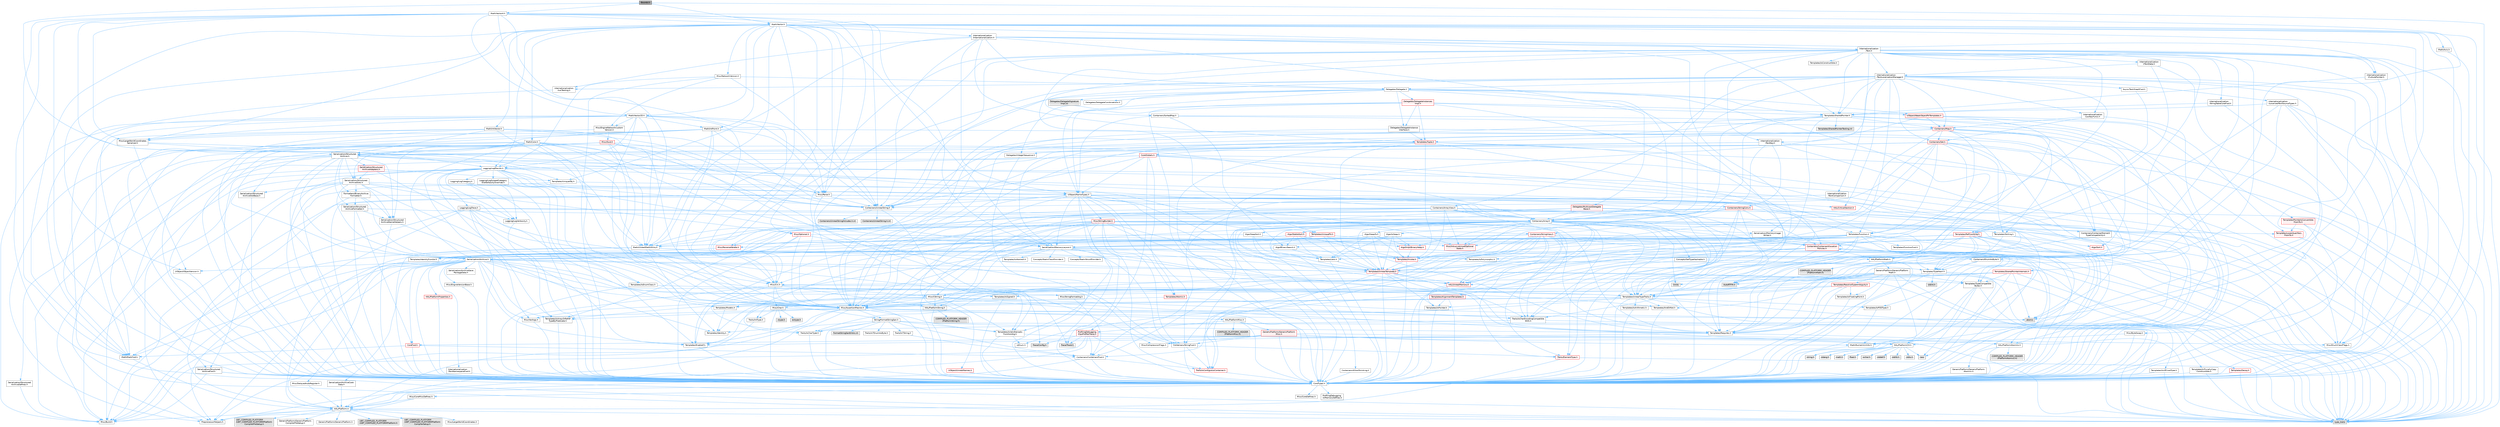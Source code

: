 digraph "Bounds.h"
{
 // INTERACTIVE_SVG=YES
 // LATEX_PDF_SIZE
  bgcolor="transparent";
  edge [fontname=Helvetica,fontsize=10,labelfontname=Helvetica,labelfontsize=10];
  node [fontname=Helvetica,fontsize=10,shape=box,height=0.2,width=0.4];
  Node1 [id="Node000001",label="Bounds.h",height=0.2,width=0.4,color="gray40", fillcolor="grey60", style="filled", fontcolor="black",tooltip=" "];
  Node1 -> Node2 [id="edge1_Node000001_Node000002",color="steelblue1",style="solid",tooltip=" "];
  Node2 [id="Node000002",label="CoreTypes.h",height=0.2,width=0.4,color="grey40", fillcolor="white", style="filled",URL="$dc/dec/CoreTypes_8h.html",tooltip=" "];
  Node2 -> Node3 [id="edge2_Node000002_Node000003",color="steelblue1",style="solid",tooltip=" "];
  Node3 [id="Node000003",label="HAL/Platform.h",height=0.2,width=0.4,color="grey40", fillcolor="white", style="filled",URL="$d9/dd0/Platform_8h.html",tooltip=" "];
  Node3 -> Node4 [id="edge3_Node000003_Node000004",color="steelblue1",style="solid",tooltip=" "];
  Node4 [id="Node000004",label="Misc/Build.h",height=0.2,width=0.4,color="grey40", fillcolor="white", style="filled",URL="$d3/dbb/Build_8h.html",tooltip=" "];
  Node3 -> Node5 [id="edge4_Node000003_Node000005",color="steelblue1",style="solid",tooltip=" "];
  Node5 [id="Node000005",label="Misc/LargeWorldCoordinates.h",height=0.2,width=0.4,color="grey40", fillcolor="white", style="filled",URL="$d2/dcb/LargeWorldCoordinates_8h.html",tooltip=" "];
  Node3 -> Node6 [id="edge5_Node000003_Node000006",color="steelblue1",style="solid",tooltip=" "];
  Node6 [id="Node000006",label="type_traits",height=0.2,width=0.4,color="grey60", fillcolor="#E0E0E0", style="filled",tooltip=" "];
  Node3 -> Node7 [id="edge6_Node000003_Node000007",color="steelblue1",style="solid",tooltip=" "];
  Node7 [id="Node000007",label="PreprocessorHelpers.h",height=0.2,width=0.4,color="grey40", fillcolor="white", style="filled",URL="$db/ddb/PreprocessorHelpers_8h.html",tooltip=" "];
  Node3 -> Node8 [id="edge7_Node000003_Node000008",color="steelblue1",style="solid",tooltip=" "];
  Node8 [id="Node000008",label="UBT_COMPILED_PLATFORM\l/UBT_COMPILED_PLATFORMPlatform\lCompilerPreSetup.h",height=0.2,width=0.4,color="grey60", fillcolor="#E0E0E0", style="filled",tooltip=" "];
  Node3 -> Node9 [id="edge8_Node000003_Node000009",color="steelblue1",style="solid",tooltip=" "];
  Node9 [id="Node000009",label="GenericPlatform/GenericPlatform\lCompilerPreSetup.h",height=0.2,width=0.4,color="grey40", fillcolor="white", style="filled",URL="$d9/dc8/GenericPlatformCompilerPreSetup_8h.html",tooltip=" "];
  Node3 -> Node10 [id="edge9_Node000003_Node000010",color="steelblue1",style="solid",tooltip=" "];
  Node10 [id="Node000010",label="GenericPlatform/GenericPlatform.h",height=0.2,width=0.4,color="grey40", fillcolor="white", style="filled",URL="$d6/d84/GenericPlatform_8h.html",tooltip=" "];
  Node3 -> Node11 [id="edge10_Node000003_Node000011",color="steelblue1",style="solid",tooltip=" "];
  Node11 [id="Node000011",label="UBT_COMPILED_PLATFORM\l/UBT_COMPILED_PLATFORMPlatform.h",height=0.2,width=0.4,color="grey60", fillcolor="#E0E0E0", style="filled",tooltip=" "];
  Node3 -> Node12 [id="edge11_Node000003_Node000012",color="steelblue1",style="solid",tooltip=" "];
  Node12 [id="Node000012",label="UBT_COMPILED_PLATFORM\l/UBT_COMPILED_PLATFORMPlatform\lCompilerSetup.h",height=0.2,width=0.4,color="grey60", fillcolor="#E0E0E0", style="filled",tooltip=" "];
  Node2 -> Node13 [id="edge12_Node000002_Node000013",color="steelblue1",style="solid",tooltip=" "];
  Node13 [id="Node000013",label="ProfilingDebugging\l/UMemoryDefines.h",height=0.2,width=0.4,color="grey40", fillcolor="white", style="filled",URL="$d2/da2/UMemoryDefines_8h.html",tooltip=" "];
  Node2 -> Node14 [id="edge13_Node000002_Node000014",color="steelblue1",style="solid",tooltip=" "];
  Node14 [id="Node000014",label="Misc/CoreMiscDefines.h",height=0.2,width=0.4,color="grey40", fillcolor="white", style="filled",URL="$da/d38/CoreMiscDefines_8h.html",tooltip=" "];
  Node14 -> Node3 [id="edge14_Node000014_Node000003",color="steelblue1",style="solid",tooltip=" "];
  Node14 -> Node7 [id="edge15_Node000014_Node000007",color="steelblue1",style="solid",tooltip=" "];
  Node2 -> Node15 [id="edge16_Node000002_Node000015",color="steelblue1",style="solid",tooltip=" "];
  Node15 [id="Node000015",label="Misc/CoreDefines.h",height=0.2,width=0.4,color="grey40", fillcolor="white", style="filled",URL="$d3/dd2/CoreDefines_8h.html",tooltip=" "];
  Node1 -> Node16 [id="edge17_Node000001_Node000016",color="steelblue1",style="solid",tooltip=" "];
  Node16 [id="Node000016",label="Math/UnrealMathUtility.h",height=0.2,width=0.4,color="grey40", fillcolor="white", style="filled",URL="$db/db8/UnrealMathUtility_8h.html",tooltip=" "];
  Node16 -> Node2 [id="edge18_Node000016_Node000002",color="steelblue1",style="solid",tooltip=" "];
  Node16 -> Node17 [id="edge19_Node000016_Node000017",color="steelblue1",style="solid",tooltip=" "];
  Node17 [id="Node000017",label="Misc/AssertionMacros.h",height=0.2,width=0.4,color="grey40", fillcolor="white", style="filled",URL="$d0/dfa/AssertionMacros_8h.html",tooltip=" "];
  Node17 -> Node2 [id="edge20_Node000017_Node000002",color="steelblue1",style="solid",tooltip=" "];
  Node17 -> Node3 [id="edge21_Node000017_Node000003",color="steelblue1",style="solid",tooltip=" "];
  Node17 -> Node18 [id="edge22_Node000017_Node000018",color="steelblue1",style="solid",tooltip=" "];
  Node18 [id="Node000018",label="HAL/PlatformMisc.h",height=0.2,width=0.4,color="grey40", fillcolor="white", style="filled",URL="$d0/df5/PlatformMisc_8h.html",tooltip=" "];
  Node18 -> Node2 [id="edge23_Node000018_Node000002",color="steelblue1",style="solid",tooltip=" "];
  Node18 -> Node19 [id="edge24_Node000018_Node000019",color="steelblue1",style="solid",tooltip=" "];
  Node19 [id="Node000019",label="GenericPlatform/GenericPlatform\lMisc.h",height=0.2,width=0.4,color="red", fillcolor="#FFF0F0", style="filled",URL="$db/d9a/GenericPlatformMisc_8h.html",tooltip=" "];
  Node19 -> Node20 [id="edge25_Node000019_Node000020",color="steelblue1",style="solid",tooltip=" "];
  Node20 [id="Node000020",label="Containers/StringFwd.h",height=0.2,width=0.4,color="grey40", fillcolor="white", style="filled",URL="$df/d37/StringFwd_8h.html",tooltip=" "];
  Node20 -> Node2 [id="edge26_Node000020_Node000002",color="steelblue1",style="solid",tooltip=" "];
  Node20 -> Node21 [id="edge27_Node000020_Node000021",color="steelblue1",style="solid",tooltip=" "];
  Node21 [id="Node000021",label="Traits/ElementType.h",height=0.2,width=0.4,color="red", fillcolor="#FFF0F0", style="filled",URL="$d5/d4f/ElementType_8h.html",tooltip=" "];
  Node21 -> Node3 [id="edge28_Node000021_Node000003",color="steelblue1",style="solid",tooltip=" "];
  Node21 -> Node6 [id="edge29_Node000021_Node000006",color="steelblue1",style="solid",tooltip=" "];
  Node20 -> Node23 [id="edge30_Node000020_Node000023",color="steelblue1",style="solid",tooltip=" "];
  Node23 [id="Node000023",label="Traits/IsContiguousContainer.h",height=0.2,width=0.4,color="red", fillcolor="#FFF0F0", style="filled",URL="$d5/d3c/IsContiguousContainer_8h.html",tooltip=" "];
  Node23 -> Node2 [id="edge31_Node000023_Node000002",color="steelblue1",style="solid",tooltip=" "];
  Node19 -> Node25 [id="edge32_Node000019_Node000025",color="steelblue1",style="solid",tooltip=" "];
  Node25 [id="Node000025",label="CoreFwd.h",height=0.2,width=0.4,color="red", fillcolor="#FFF0F0", style="filled",URL="$d1/d1e/CoreFwd_8h.html",tooltip=" "];
  Node25 -> Node2 [id="edge33_Node000025_Node000002",color="steelblue1",style="solid",tooltip=" "];
  Node25 -> Node26 [id="edge34_Node000025_Node000026",color="steelblue1",style="solid",tooltip=" "];
  Node26 [id="Node000026",label="Containers/ContainersFwd.h",height=0.2,width=0.4,color="grey40", fillcolor="white", style="filled",URL="$d4/d0a/ContainersFwd_8h.html",tooltip=" "];
  Node26 -> Node3 [id="edge35_Node000026_Node000003",color="steelblue1",style="solid",tooltip=" "];
  Node26 -> Node2 [id="edge36_Node000026_Node000002",color="steelblue1",style="solid",tooltip=" "];
  Node26 -> Node23 [id="edge37_Node000026_Node000023",color="steelblue1",style="solid",tooltip=" "];
  Node25 -> Node27 [id="edge38_Node000025_Node000027",color="steelblue1",style="solid",tooltip=" "];
  Node27 [id="Node000027",label="Math/MathFwd.h",height=0.2,width=0.4,color="grey40", fillcolor="white", style="filled",URL="$d2/d10/MathFwd_8h.html",tooltip=" "];
  Node27 -> Node3 [id="edge39_Node000027_Node000003",color="steelblue1",style="solid",tooltip=" "];
  Node19 -> Node2 [id="edge40_Node000019_Node000002",color="steelblue1",style="solid",tooltip=" "];
  Node19 -> Node30 [id="edge41_Node000019_Node000030",color="steelblue1",style="solid",tooltip=" "];
  Node30 [id="Node000030",label="HAL/PlatformCrt.h",height=0.2,width=0.4,color="grey40", fillcolor="white", style="filled",URL="$d8/d75/PlatformCrt_8h.html",tooltip=" "];
  Node30 -> Node31 [id="edge42_Node000030_Node000031",color="steelblue1",style="solid",tooltip=" "];
  Node31 [id="Node000031",label="new",height=0.2,width=0.4,color="grey60", fillcolor="#E0E0E0", style="filled",tooltip=" "];
  Node30 -> Node32 [id="edge43_Node000030_Node000032",color="steelblue1",style="solid",tooltip=" "];
  Node32 [id="Node000032",label="wchar.h",height=0.2,width=0.4,color="grey60", fillcolor="#E0E0E0", style="filled",tooltip=" "];
  Node30 -> Node33 [id="edge44_Node000030_Node000033",color="steelblue1",style="solid",tooltip=" "];
  Node33 [id="Node000033",label="stddef.h",height=0.2,width=0.4,color="grey60", fillcolor="#E0E0E0", style="filled",tooltip=" "];
  Node30 -> Node34 [id="edge45_Node000030_Node000034",color="steelblue1",style="solid",tooltip=" "];
  Node34 [id="Node000034",label="stdlib.h",height=0.2,width=0.4,color="grey60", fillcolor="#E0E0E0", style="filled",tooltip=" "];
  Node30 -> Node35 [id="edge46_Node000030_Node000035",color="steelblue1",style="solid",tooltip=" "];
  Node35 [id="Node000035",label="stdio.h",height=0.2,width=0.4,color="grey60", fillcolor="#E0E0E0", style="filled",tooltip=" "];
  Node30 -> Node36 [id="edge47_Node000030_Node000036",color="steelblue1",style="solid",tooltip=" "];
  Node36 [id="Node000036",label="stdarg.h",height=0.2,width=0.4,color="grey60", fillcolor="#E0E0E0", style="filled",tooltip=" "];
  Node30 -> Node37 [id="edge48_Node000030_Node000037",color="steelblue1",style="solid",tooltip=" "];
  Node37 [id="Node000037",label="math.h",height=0.2,width=0.4,color="grey60", fillcolor="#E0E0E0", style="filled",tooltip=" "];
  Node30 -> Node38 [id="edge49_Node000030_Node000038",color="steelblue1",style="solid",tooltip=" "];
  Node38 [id="Node000038",label="float.h",height=0.2,width=0.4,color="grey60", fillcolor="#E0E0E0", style="filled",tooltip=" "];
  Node30 -> Node39 [id="edge50_Node000030_Node000039",color="steelblue1",style="solid",tooltip=" "];
  Node39 [id="Node000039",label="string.h",height=0.2,width=0.4,color="grey60", fillcolor="#E0E0E0", style="filled",tooltip=" "];
  Node19 -> Node40 [id="edge51_Node000019_Node000040",color="steelblue1",style="solid",tooltip=" "];
  Node40 [id="Node000040",label="Math/NumericLimits.h",height=0.2,width=0.4,color="grey40", fillcolor="white", style="filled",URL="$df/d1b/NumericLimits_8h.html",tooltip=" "];
  Node40 -> Node2 [id="edge52_Node000040_Node000002",color="steelblue1",style="solid",tooltip=" "];
  Node19 -> Node41 [id="edge53_Node000019_Node000041",color="steelblue1",style="solid",tooltip=" "];
  Node41 [id="Node000041",label="Misc/CompressionFlags.h",height=0.2,width=0.4,color="grey40", fillcolor="white", style="filled",URL="$d9/d76/CompressionFlags_8h.html",tooltip=" "];
  Node19 -> Node42 [id="edge54_Node000019_Node000042",color="steelblue1",style="solid",tooltip=" "];
  Node42 [id="Node000042",label="Misc/EnumClassFlags.h",height=0.2,width=0.4,color="grey40", fillcolor="white", style="filled",URL="$d8/de7/EnumClassFlags_8h.html",tooltip=" "];
  Node18 -> Node45 [id="edge55_Node000018_Node000045",color="steelblue1",style="solid",tooltip=" "];
  Node45 [id="Node000045",label="COMPILED_PLATFORM_HEADER\l(PlatformMisc.h)",height=0.2,width=0.4,color="grey60", fillcolor="#E0E0E0", style="filled",tooltip=" "];
  Node18 -> Node46 [id="edge56_Node000018_Node000046",color="steelblue1",style="solid",tooltip=" "];
  Node46 [id="Node000046",label="ProfilingDebugging\l/CpuProfilerTrace.h",height=0.2,width=0.4,color="red", fillcolor="#FFF0F0", style="filled",URL="$da/dcb/CpuProfilerTrace_8h.html",tooltip=" "];
  Node46 -> Node2 [id="edge57_Node000046_Node000002",color="steelblue1",style="solid",tooltip=" "];
  Node46 -> Node26 [id="edge58_Node000046_Node000026",color="steelblue1",style="solid",tooltip=" "];
  Node46 -> Node47 [id="edge59_Node000046_Node000047",color="steelblue1",style="solid",tooltip=" "];
  Node47 [id="Node000047",label="HAL/PlatformAtomics.h",height=0.2,width=0.4,color="grey40", fillcolor="white", style="filled",URL="$d3/d36/PlatformAtomics_8h.html",tooltip=" "];
  Node47 -> Node2 [id="edge60_Node000047_Node000002",color="steelblue1",style="solid",tooltip=" "];
  Node47 -> Node48 [id="edge61_Node000047_Node000048",color="steelblue1",style="solid",tooltip=" "];
  Node48 [id="Node000048",label="GenericPlatform/GenericPlatform\lAtomics.h",height=0.2,width=0.4,color="grey40", fillcolor="white", style="filled",URL="$da/d72/GenericPlatformAtomics_8h.html",tooltip=" "];
  Node48 -> Node2 [id="edge62_Node000048_Node000002",color="steelblue1",style="solid",tooltip=" "];
  Node47 -> Node49 [id="edge63_Node000047_Node000049",color="steelblue1",style="solid",tooltip=" "];
  Node49 [id="Node000049",label="COMPILED_PLATFORM_HEADER\l(PlatformAtomics.h)",height=0.2,width=0.4,color="grey60", fillcolor="#E0E0E0", style="filled",tooltip=" "];
  Node46 -> Node7 [id="edge64_Node000046_Node000007",color="steelblue1",style="solid",tooltip=" "];
  Node46 -> Node4 [id="edge65_Node000046_Node000004",color="steelblue1",style="solid",tooltip=" "];
  Node46 -> Node50 [id="edge66_Node000046_Node000050",color="steelblue1",style="solid",tooltip=" "];
  Node50 [id="Node000050",label="Trace/Config.h",height=0.2,width=0.4,color="grey60", fillcolor="#E0E0E0", style="filled",tooltip=" "];
  Node46 -> Node53 [id="edge67_Node000046_Node000053",color="steelblue1",style="solid",tooltip=" "];
  Node53 [id="Node000053",label="Trace/Trace.h",height=0.2,width=0.4,color="grey60", fillcolor="#E0E0E0", style="filled",tooltip=" "];
  Node17 -> Node7 [id="edge68_Node000017_Node000007",color="steelblue1",style="solid",tooltip=" "];
  Node17 -> Node54 [id="edge69_Node000017_Node000054",color="steelblue1",style="solid",tooltip=" "];
  Node54 [id="Node000054",label="Templates/EnableIf.h",height=0.2,width=0.4,color="grey40", fillcolor="white", style="filled",URL="$d7/d60/EnableIf_8h.html",tooltip=" "];
  Node54 -> Node2 [id="edge70_Node000054_Node000002",color="steelblue1",style="solid",tooltip=" "];
  Node17 -> Node55 [id="edge71_Node000017_Node000055",color="steelblue1",style="solid",tooltip=" "];
  Node55 [id="Node000055",label="Templates/IsArrayOrRefOf\lTypeByPredicate.h",height=0.2,width=0.4,color="grey40", fillcolor="white", style="filled",URL="$d6/da1/IsArrayOrRefOfTypeByPredicate_8h.html",tooltip=" "];
  Node55 -> Node2 [id="edge72_Node000055_Node000002",color="steelblue1",style="solid",tooltip=" "];
  Node17 -> Node56 [id="edge73_Node000017_Node000056",color="steelblue1",style="solid",tooltip=" "];
  Node56 [id="Node000056",label="Templates/IsValidVariadic\lFunctionArg.h",height=0.2,width=0.4,color="grey40", fillcolor="white", style="filled",URL="$d0/dc8/IsValidVariadicFunctionArg_8h.html",tooltip=" "];
  Node56 -> Node2 [id="edge74_Node000056_Node000002",color="steelblue1",style="solid",tooltip=" "];
  Node56 -> Node57 [id="edge75_Node000056_Node000057",color="steelblue1",style="solid",tooltip=" "];
  Node57 [id="Node000057",label="IsEnum.h",height=0.2,width=0.4,color="grey40", fillcolor="white", style="filled",URL="$d4/de5/IsEnum_8h.html",tooltip=" "];
  Node56 -> Node6 [id="edge76_Node000056_Node000006",color="steelblue1",style="solid",tooltip=" "];
  Node17 -> Node58 [id="edge77_Node000017_Node000058",color="steelblue1",style="solid",tooltip=" "];
  Node58 [id="Node000058",label="Traits/IsCharEncodingCompatible\lWith.h",height=0.2,width=0.4,color="grey40", fillcolor="white", style="filled",URL="$df/dd1/IsCharEncodingCompatibleWith_8h.html",tooltip=" "];
  Node58 -> Node6 [id="edge78_Node000058_Node000006",color="steelblue1",style="solid",tooltip=" "];
  Node58 -> Node59 [id="edge79_Node000058_Node000059",color="steelblue1",style="solid",tooltip=" "];
  Node59 [id="Node000059",label="Traits/IsCharType.h",height=0.2,width=0.4,color="grey40", fillcolor="white", style="filled",URL="$db/d51/IsCharType_8h.html",tooltip=" "];
  Node59 -> Node2 [id="edge80_Node000059_Node000002",color="steelblue1",style="solid",tooltip=" "];
  Node17 -> Node60 [id="edge81_Node000017_Node000060",color="steelblue1",style="solid",tooltip=" "];
  Node60 [id="Node000060",label="Misc/VarArgs.h",height=0.2,width=0.4,color="grey40", fillcolor="white", style="filled",URL="$d5/d6f/VarArgs_8h.html",tooltip=" "];
  Node60 -> Node2 [id="edge82_Node000060_Node000002",color="steelblue1",style="solid",tooltip=" "];
  Node17 -> Node61 [id="edge83_Node000017_Node000061",color="steelblue1",style="solid",tooltip=" "];
  Node61 [id="Node000061",label="String/FormatStringSan.h",height=0.2,width=0.4,color="grey40", fillcolor="white", style="filled",URL="$d3/d8b/FormatStringSan_8h.html",tooltip=" "];
  Node61 -> Node6 [id="edge84_Node000061_Node000006",color="steelblue1",style="solid",tooltip=" "];
  Node61 -> Node2 [id="edge85_Node000061_Node000002",color="steelblue1",style="solid",tooltip=" "];
  Node61 -> Node62 [id="edge86_Node000061_Node000062",color="steelblue1",style="solid",tooltip=" "];
  Node62 [id="Node000062",label="Templates/Requires.h",height=0.2,width=0.4,color="grey40", fillcolor="white", style="filled",URL="$dc/d96/Requires_8h.html",tooltip=" "];
  Node62 -> Node54 [id="edge87_Node000062_Node000054",color="steelblue1",style="solid",tooltip=" "];
  Node62 -> Node6 [id="edge88_Node000062_Node000006",color="steelblue1",style="solid",tooltip=" "];
  Node61 -> Node63 [id="edge89_Node000061_Node000063",color="steelblue1",style="solid",tooltip=" "];
  Node63 [id="Node000063",label="Templates/Identity.h",height=0.2,width=0.4,color="grey40", fillcolor="white", style="filled",URL="$d0/dd5/Identity_8h.html",tooltip=" "];
  Node61 -> Node56 [id="edge90_Node000061_Node000056",color="steelblue1",style="solid",tooltip=" "];
  Node61 -> Node59 [id="edge91_Node000061_Node000059",color="steelblue1",style="solid",tooltip=" "];
  Node61 -> Node64 [id="edge92_Node000061_Node000064",color="steelblue1",style="solid",tooltip=" "];
  Node64 [id="Node000064",label="Traits/IsTEnumAsByte.h",height=0.2,width=0.4,color="grey40", fillcolor="white", style="filled",URL="$d1/de6/IsTEnumAsByte_8h.html",tooltip=" "];
  Node61 -> Node65 [id="edge93_Node000061_Node000065",color="steelblue1",style="solid",tooltip=" "];
  Node65 [id="Node000065",label="Traits/IsTString.h",height=0.2,width=0.4,color="grey40", fillcolor="white", style="filled",URL="$d0/df8/IsTString_8h.html",tooltip=" "];
  Node65 -> Node26 [id="edge94_Node000065_Node000026",color="steelblue1",style="solid",tooltip=" "];
  Node61 -> Node26 [id="edge95_Node000061_Node000026",color="steelblue1",style="solid",tooltip=" "];
  Node61 -> Node66 [id="edge96_Node000061_Node000066",color="steelblue1",style="solid",tooltip=" "];
  Node66 [id="Node000066",label="FormatStringSanErrors.inl",height=0.2,width=0.4,color="grey60", fillcolor="#E0E0E0", style="filled",tooltip=" "];
  Node17 -> Node67 [id="edge97_Node000017_Node000067",color="steelblue1",style="solid",tooltip=" "];
  Node67 [id="Node000067",label="atomic",height=0.2,width=0.4,color="grey60", fillcolor="#E0E0E0", style="filled",tooltip=" "];
  Node16 -> Node68 [id="edge98_Node000016_Node000068",color="steelblue1",style="solid",tooltip=" "];
  Node68 [id="Node000068",label="HAL/PlatformMath.h",height=0.2,width=0.4,color="grey40", fillcolor="white", style="filled",URL="$dc/d53/PlatformMath_8h.html",tooltip=" "];
  Node68 -> Node2 [id="edge99_Node000068_Node000002",color="steelblue1",style="solid",tooltip=" "];
  Node68 -> Node69 [id="edge100_Node000068_Node000069",color="steelblue1",style="solid",tooltip=" "];
  Node69 [id="Node000069",label="GenericPlatform/GenericPlatform\lMath.h",height=0.2,width=0.4,color="grey40", fillcolor="white", style="filled",URL="$d5/d79/GenericPlatformMath_8h.html",tooltip=" "];
  Node69 -> Node2 [id="edge101_Node000069_Node000002",color="steelblue1",style="solid",tooltip=" "];
  Node69 -> Node26 [id="edge102_Node000069_Node000026",color="steelblue1",style="solid",tooltip=" "];
  Node69 -> Node30 [id="edge103_Node000069_Node000030",color="steelblue1",style="solid",tooltip=" "];
  Node69 -> Node70 [id="edge104_Node000069_Node000070",color="steelblue1",style="solid",tooltip=" "];
  Node70 [id="Node000070",label="Templates/AndOrNot.h",height=0.2,width=0.4,color="grey40", fillcolor="white", style="filled",URL="$db/d0a/AndOrNot_8h.html",tooltip=" "];
  Node70 -> Node2 [id="edge105_Node000070_Node000002",color="steelblue1",style="solid",tooltip=" "];
  Node69 -> Node71 [id="edge106_Node000069_Node000071",color="steelblue1",style="solid",tooltip=" "];
  Node71 [id="Node000071",label="Templates/Decay.h",height=0.2,width=0.4,color="red", fillcolor="#FFF0F0", style="filled",URL="$dd/d0f/Decay_8h.html",tooltip=" "];
  Node71 -> Node2 [id="edge107_Node000071_Node000002",color="steelblue1",style="solid",tooltip=" "];
  Node71 -> Node6 [id="edge108_Node000071_Node000006",color="steelblue1",style="solid",tooltip=" "];
  Node69 -> Node73 [id="edge109_Node000069_Node000073",color="steelblue1",style="solid",tooltip=" "];
  Node73 [id="Node000073",label="Templates/IsFloatingPoint.h",height=0.2,width=0.4,color="grey40", fillcolor="white", style="filled",URL="$d3/d11/IsFloatingPoint_8h.html",tooltip=" "];
  Node73 -> Node2 [id="edge110_Node000073_Node000002",color="steelblue1",style="solid",tooltip=" "];
  Node69 -> Node74 [id="edge111_Node000069_Node000074",color="steelblue1",style="solid",tooltip=" "];
  Node74 [id="Node000074",label="Templates/UnrealTypeTraits.h",height=0.2,width=0.4,color="grey40", fillcolor="white", style="filled",URL="$d2/d2d/UnrealTypeTraits_8h.html",tooltip=" "];
  Node74 -> Node2 [id="edge112_Node000074_Node000002",color="steelblue1",style="solid",tooltip=" "];
  Node74 -> Node75 [id="edge113_Node000074_Node000075",color="steelblue1",style="solid",tooltip=" "];
  Node75 [id="Node000075",label="Templates/IsPointer.h",height=0.2,width=0.4,color="grey40", fillcolor="white", style="filled",URL="$d7/d05/IsPointer_8h.html",tooltip=" "];
  Node75 -> Node2 [id="edge114_Node000075_Node000002",color="steelblue1",style="solid",tooltip=" "];
  Node74 -> Node17 [id="edge115_Node000074_Node000017",color="steelblue1",style="solid",tooltip=" "];
  Node74 -> Node70 [id="edge116_Node000074_Node000070",color="steelblue1",style="solid",tooltip=" "];
  Node74 -> Node54 [id="edge117_Node000074_Node000054",color="steelblue1",style="solid",tooltip=" "];
  Node74 -> Node76 [id="edge118_Node000074_Node000076",color="steelblue1",style="solid",tooltip=" "];
  Node76 [id="Node000076",label="Templates/IsArithmetic.h",height=0.2,width=0.4,color="grey40", fillcolor="white", style="filled",URL="$d2/d5d/IsArithmetic_8h.html",tooltip=" "];
  Node76 -> Node2 [id="edge119_Node000076_Node000002",color="steelblue1",style="solid",tooltip=" "];
  Node74 -> Node57 [id="edge120_Node000074_Node000057",color="steelblue1",style="solid",tooltip=" "];
  Node74 -> Node77 [id="edge121_Node000074_Node000077",color="steelblue1",style="solid",tooltip=" "];
  Node77 [id="Node000077",label="Templates/Models.h",height=0.2,width=0.4,color="grey40", fillcolor="white", style="filled",URL="$d3/d0c/Models_8h.html",tooltip=" "];
  Node77 -> Node63 [id="edge122_Node000077_Node000063",color="steelblue1",style="solid",tooltip=" "];
  Node74 -> Node78 [id="edge123_Node000074_Node000078",color="steelblue1",style="solid",tooltip=" "];
  Node78 [id="Node000078",label="Templates/IsPODType.h",height=0.2,width=0.4,color="grey40", fillcolor="white", style="filled",URL="$d7/db1/IsPODType_8h.html",tooltip=" "];
  Node78 -> Node2 [id="edge124_Node000078_Node000002",color="steelblue1",style="solid",tooltip=" "];
  Node74 -> Node79 [id="edge125_Node000074_Node000079",color="steelblue1",style="solid",tooltip=" "];
  Node79 [id="Node000079",label="Templates/IsUECoreType.h",height=0.2,width=0.4,color="grey40", fillcolor="white", style="filled",URL="$d1/db8/IsUECoreType_8h.html",tooltip=" "];
  Node79 -> Node2 [id="edge126_Node000079_Node000002",color="steelblue1",style="solid",tooltip=" "];
  Node79 -> Node6 [id="edge127_Node000079_Node000006",color="steelblue1",style="solid",tooltip=" "];
  Node74 -> Node80 [id="edge128_Node000074_Node000080",color="steelblue1",style="solid",tooltip=" "];
  Node80 [id="Node000080",label="Templates/IsTriviallyCopy\lConstructible.h",height=0.2,width=0.4,color="grey40", fillcolor="white", style="filled",URL="$d3/d78/IsTriviallyCopyConstructible_8h.html",tooltip=" "];
  Node80 -> Node2 [id="edge129_Node000080_Node000002",color="steelblue1",style="solid",tooltip=" "];
  Node80 -> Node6 [id="edge130_Node000080_Node000006",color="steelblue1",style="solid",tooltip=" "];
  Node69 -> Node62 [id="edge131_Node000069_Node000062",color="steelblue1",style="solid",tooltip=" "];
  Node69 -> Node81 [id="edge132_Node000069_Node000081",color="steelblue1",style="solid",tooltip=" "];
  Node81 [id="Node000081",label="Templates/ResolveTypeAmbiguity.h",height=0.2,width=0.4,color="red", fillcolor="#FFF0F0", style="filled",URL="$df/d1f/ResolveTypeAmbiguity_8h.html",tooltip=" "];
  Node81 -> Node2 [id="edge133_Node000081_Node000002",color="steelblue1",style="solid",tooltip=" "];
  Node81 -> Node73 [id="edge134_Node000081_Node000073",color="steelblue1",style="solid",tooltip=" "];
  Node81 -> Node74 [id="edge135_Node000081_Node000074",color="steelblue1",style="solid",tooltip=" "];
  Node81 -> Node82 [id="edge136_Node000081_Node000082",color="steelblue1",style="solid",tooltip=" "];
  Node82 [id="Node000082",label="Templates/IsSigned.h",height=0.2,width=0.4,color="grey40", fillcolor="white", style="filled",URL="$d8/dd8/IsSigned_8h.html",tooltip=" "];
  Node82 -> Node2 [id="edge137_Node000082_Node000002",color="steelblue1",style="solid",tooltip=" "];
  Node81 -> Node62 [id="edge138_Node000081_Node000062",color="steelblue1",style="solid",tooltip=" "];
  Node69 -> Node84 [id="edge139_Node000069_Node000084",color="steelblue1",style="solid",tooltip=" "];
  Node84 [id="Node000084",label="Templates/TypeCompatible\lBytes.h",height=0.2,width=0.4,color="grey40", fillcolor="white", style="filled",URL="$df/d0a/TypeCompatibleBytes_8h.html",tooltip=" "];
  Node84 -> Node2 [id="edge140_Node000084_Node000002",color="steelblue1",style="solid",tooltip=" "];
  Node84 -> Node39 [id="edge141_Node000084_Node000039",color="steelblue1",style="solid",tooltip=" "];
  Node84 -> Node31 [id="edge142_Node000084_Node000031",color="steelblue1",style="solid",tooltip=" "];
  Node84 -> Node6 [id="edge143_Node000084_Node000006",color="steelblue1",style="solid",tooltip=" "];
  Node69 -> Node85 [id="edge144_Node000069_Node000085",color="steelblue1",style="solid",tooltip=" "];
  Node85 [id="Node000085",label="limits",height=0.2,width=0.4,color="grey60", fillcolor="#E0E0E0", style="filled",tooltip=" "];
  Node69 -> Node6 [id="edge145_Node000069_Node000006",color="steelblue1",style="solid",tooltip=" "];
  Node68 -> Node86 [id="edge146_Node000068_Node000086",color="steelblue1",style="solid",tooltip=" "];
  Node86 [id="Node000086",label="COMPILED_PLATFORM_HEADER\l(PlatformMath.h)",height=0.2,width=0.4,color="grey60", fillcolor="#E0E0E0", style="filled",tooltip=" "];
  Node16 -> Node27 [id="edge147_Node000016_Node000027",color="steelblue1",style="solid",tooltip=" "];
  Node16 -> Node63 [id="edge148_Node000016_Node000063",color="steelblue1",style="solid",tooltip=" "];
  Node16 -> Node62 [id="edge149_Node000016_Node000062",color="steelblue1",style="solid",tooltip=" "];
  Node1 -> Node87 [id="edge150_Node000001_Node000087",color="steelblue1",style="solid",tooltip=" "];
  Node87 [id="Node000087",label="Math/Vector.h",height=0.2,width=0.4,color="grey40", fillcolor="white", style="filled",URL="$d6/dbe/Vector_8h.html",tooltip=" "];
  Node87 -> Node2 [id="edge151_Node000087_Node000002",color="steelblue1",style="solid",tooltip=" "];
  Node87 -> Node17 [id="edge152_Node000087_Node000017",color="steelblue1",style="solid",tooltip=" "];
  Node87 -> Node27 [id="edge153_Node000087_Node000027",color="steelblue1",style="solid",tooltip=" "];
  Node87 -> Node40 [id="edge154_Node000087_Node000040",color="steelblue1",style="solid",tooltip=" "];
  Node87 -> Node88 [id="edge155_Node000087_Node000088",color="steelblue1",style="solid",tooltip=" "];
  Node88 [id="Node000088",label="Misc/Crc.h",height=0.2,width=0.4,color="grey40", fillcolor="white", style="filled",URL="$d4/dd2/Crc_8h.html",tooltip=" "];
  Node88 -> Node2 [id="edge156_Node000088_Node000002",color="steelblue1",style="solid",tooltip=" "];
  Node88 -> Node89 [id="edge157_Node000088_Node000089",color="steelblue1",style="solid",tooltip=" "];
  Node89 [id="Node000089",label="HAL/PlatformString.h",height=0.2,width=0.4,color="grey40", fillcolor="white", style="filled",URL="$db/db5/PlatformString_8h.html",tooltip=" "];
  Node89 -> Node2 [id="edge158_Node000089_Node000002",color="steelblue1",style="solid",tooltip=" "];
  Node89 -> Node90 [id="edge159_Node000089_Node000090",color="steelblue1",style="solid",tooltip=" "];
  Node90 [id="Node000090",label="COMPILED_PLATFORM_HEADER\l(PlatformString.h)",height=0.2,width=0.4,color="grey60", fillcolor="#E0E0E0", style="filled",tooltip=" "];
  Node88 -> Node17 [id="edge160_Node000088_Node000017",color="steelblue1",style="solid",tooltip=" "];
  Node88 -> Node91 [id="edge161_Node000088_Node000091",color="steelblue1",style="solid",tooltip=" "];
  Node91 [id="Node000091",label="Misc/CString.h",height=0.2,width=0.4,color="grey40", fillcolor="white", style="filled",URL="$d2/d49/CString_8h.html",tooltip=" "];
  Node91 -> Node2 [id="edge162_Node000091_Node000002",color="steelblue1",style="solid",tooltip=" "];
  Node91 -> Node30 [id="edge163_Node000091_Node000030",color="steelblue1",style="solid",tooltip=" "];
  Node91 -> Node89 [id="edge164_Node000091_Node000089",color="steelblue1",style="solid",tooltip=" "];
  Node91 -> Node17 [id="edge165_Node000091_Node000017",color="steelblue1",style="solid",tooltip=" "];
  Node91 -> Node92 [id="edge166_Node000091_Node000092",color="steelblue1",style="solid",tooltip=" "];
  Node92 [id="Node000092",label="Misc/Char.h",height=0.2,width=0.4,color="grey40", fillcolor="white", style="filled",URL="$d0/d58/Char_8h.html",tooltip=" "];
  Node92 -> Node2 [id="edge167_Node000092_Node000002",color="steelblue1",style="solid",tooltip=" "];
  Node92 -> Node93 [id="edge168_Node000092_Node000093",color="steelblue1",style="solid",tooltip=" "];
  Node93 [id="Node000093",label="Traits/IntType.h",height=0.2,width=0.4,color="grey40", fillcolor="white", style="filled",URL="$d7/deb/IntType_8h.html",tooltip=" "];
  Node93 -> Node3 [id="edge169_Node000093_Node000003",color="steelblue1",style="solid",tooltip=" "];
  Node92 -> Node94 [id="edge170_Node000092_Node000094",color="steelblue1",style="solid",tooltip=" "];
  Node94 [id="Node000094",label="ctype.h",height=0.2,width=0.4,color="grey60", fillcolor="#E0E0E0", style="filled",tooltip=" "];
  Node92 -> Node95 [id="edge171_Node000092_Node000095",color="steelblue1",style="solid",tooltip=" "];
  Node95 [id="Node000095",label="wctype.h",height=0.2,width=0.4,color="grey60", fillcolor="#E0E0E0", style="filled",tooltip=" "];
  Node92 -> Node6 [id="edge172_Node000092_Node000006",color="steelblue1",style="solid",tooltip=" "];
  Node91 -> Node60 [id="edge173_Node000091_Node000060",color="steelblue1",style="solid",tooltip=" "];
  Node91 -> Node55 [id="edge174_Node000091_Node000055",color="steelblue1",style="solid",tooltip=" "];
  Node91 -> Node56 [id="edge175_Node000091_Node000056",color="steelblue1",style="solid",tooltip=" "];
  Node91 -> Node58 [id="edge176_Node000091_Node000058",color="steelblue1",style="solid",tooltip=" "];
  Node88 -> Node92 [id="edge177_Node000088_Node000092",color="steelblue1",style="solid",tooltip=" "];
  Node88 -> Node74 [id="edge178_Node000088_Node000074",color="steelblue1",style="solid",tooltip=" "];
  Node88 -> Node59 [id="edge179_Node000088_Node000059",color="steelblue1",style="solid",tooltip=" "];
  Node87 -> Node16 [id="edge180_Node000087_Node000016",color="steelblue1",style="solid",tooltip=" "];
  Node87 -> Node96 [id="edge181_Node000087_Node000096",color="steelblue1",style="solid",tooltip=" "];
  Node96 [id="Node000096",label="Containers/UnrealString.h",height=0.2,width=0.4,color="grey40", fillcolor="white", style="filled",URL="$d5/dba/UnrealString_8h.html",tooltip=" "];
  Node96 -> Node97 [id="edge182_Node000096_Node000097",color="steelblue1",style="solid",tooltip=" "];
  Node97 [id="Node000097",label="Containers/UnrealStringIncludes.h.inl",height=0.2,width=0.4,color="grey60", fillcolor="#E0E0E0", style="filled",tooltip=" "];
  Node96 -> Node98 [id="edge183_Node000096_Node000098",color="steelblue1",style="solid",tooltip=" "];
  Node98 [id="Node000098",label="Containers/UnrealString.h.inl",height=0.2,width=0.4,color="grey60", fillcolor="#E0E0E0", style="filled",tooltip=" "];
  Node96 -> Node99 [id="edge184_Node000096_Node000099",color="steelblue1",style="solid",tooltip=" "];
  Node99 [id="Node000099",label="Misc/StringFormatArg.h",height=0.2,width=0.4,color="grey40", fillcolor="white", style="filled",URL="$d2/d16/StringFormatArg_8h.html",tooltip=" "];
  Node99 -> Node26 [id="edge185_Node000099_Node000026",color="steelblue1",style="solid",tooltip=" "];
  Node87 -> Node100 [id="edge186_Node000087_Node000100",color="steelblue1",style="solid",tooltip=" "];
  Node100 [id="Node000100",label="Misc/Parse.h",height=0.2,width=0.4,color="grey40", fillcolor="white", style="filled",URL="$dc/d71/Parse_8h.html",tooltip=" "];
  Node100 -> Node20 [id="edge187_Node000100_Node000020",color="steelblue1",style="solid",tooltip=" "];
  Node100 -> Node96 [id="edge188_Node000100_Node000096",color="steelblue1",style="solid",tooltip=" "];
  Node100 -> Node2 [id="edge189_Node000100_Node000002",color="steelblue1",style="solid",tooltip=" "];
  Node100 -> Node30 [id="edge190_Node000100_Node000030",color="steelblue1",style="solid",tooltip=" "];
  Node100 -> Node4 [id="edge191_Node000100_Node000004",color="steelblue1",style="solid",tooltip=" "];
  Node100 -> Node42 [id="edge192_Node000100_Node000042",color="steelblue1",style="solid",tooltip=" "];
  Node100 -> Node101 [id="edge193_Node000100_Node000101",color="steelblue1",style="solid",tooltip=" "];
  Node101 [id="Node000101",label="Templates/Function.h",height=0.2,width=0.4,color="grey40", fillcolor="white", style="filled",URL="$df/df5/Function_8h.html",tooltip=" "];
  Node101 -> Node2 [id="edge194_Node000101_Node000002",color="steelblue1",style="solid",tooltip=" "];
  Node101 -> Node17 [id="edge195_Node000101_Node000017",color="steelblue1",style="solid",tooltip=" "];
  Node101 -> Node102 [id="edge196_Node000101_Node000102",color="steelblue1",style="solid",tooltip=" "];
  Node102 [id="Node000102",label="Misc/IntrusiveUnsetOptional\lState.h",height=0.2,width=0.4,color="red", fillcolor="#FFF0F0", style="filled",URL="$d2/d0a/IntrusiveUnsetOptionalState_8h.html",tooltip=" "];
  Node101 -> Node104 [id="edge197_Node000101_Node000104",color="steelblue1",style="solid",tooltip=" "];
  Node104 [id="Node000104",label="HAL/UnrealMemory.h",height=0.2,width=0.4,color="red", fillcolor="#FFF0F0", style="filled",URL="$d9/d96/UnrealMemory_8h.html",tooltip=" "];
  Node104 -> Node2 [id="edge198_Node000104_Node000002",color="steelblue1",style="solid",tooltip=" "];
  Node104 -> Node75 [id="edge199_Node000104_Node000075",color="steelblue1",style="solid",tooltip=" "];
  Node101 -> Node118 [id="edge200_Node000101_Node000118",color="steelblue1",style="solid",tooltip=" "];
  Node118 [id="Node000118",label="Templates/FunctionFwd.h",height=0.2,width=0.4,color="grey40", fillcolor="white", style="filled",URL="$d6/d54/FunctionFwd_8h.html",tooltip=" "];
  Node101 -> Node74 [id="edge201_Node000101_Node000074",color="steelblue1",style="solid",tooltip=" "];
  Node101 -> Node119 [id="edge202_Node000101_Node000119",color="steelblue1",style="solid",tooltip=" "];
  Node119 [id="Node000119",label="Templates/Invoke.h",height=0.2,width=0.4,color="red", fillcolor="#FFF0F0", style="filled",URL="$d7/deb/Invoke_8h.html",tooltip=" "];
  Node119 -> Node2 [id="edge203_Node000119_Node000002",color="steelblue1",style="solid",tooltip=" "];
  Node119 -> Node121 [id="edge204_Node000119_Node000121",color="steelblue1",style="solid",tooltip=" "];
  Node121 [id="Node000121",label="Templates/UnrealTemplate.h",height=0.2,width=0.4,color="red", fillcolor="#FFF0F0", style="filled",URL="$d4/d24/UnrealTemplate_8h.html",tooltip=" "];
  Node121 -> Node2 [id="edge205_Node000121_Node000002",color="steelblue1",style="solid",tooltip=" "];
  Node121 -> Node75 [id="edge206_Node000121_Node000075",color="steelblue1",style="solid",tooltip=" "];
  Node121 -> Node104 [id="edge207_Node000121_Node000104",color="steelblue1",style="solid",tooltip=" "];
  Node121 -> Node74 [id="edge208_Node000121_Node000074",color="steelblue1",style="solid",tooltip=" "];
  Node121 -> Node62 [id="edge209_Node000121_Node000062",color="steelblue1",style="solid",tooltip=" "];
  Node121 -> Node84 [id="edge210_Node000121_Node000084",color="steelblue1",style="solid",tooltip=" "];
  Node121 -> Node63 [id="edge211_Node000121_Node000063",color="steelblue1",style="solid",tooltip=" "];
  Node121 -> Node23 [id="edge212_Node000121_Node000023",color="steelblue1",style="solid",tooltip=" "];
  Node121 -> Node6 [id="edge213_Node000121_Node000006",color="steelblue1",style="solid",tooltip=" "];
  Node119 -> Node6 [id="edge214_Node000119_Node000006",color="steelblue1",style="solid",tooltip=" "];
  Node101 -> Node121 [id="edge215_Node000101_Node000121",color="steelblue1",style="solid",tooltip=" "];
  Node101 -> Node62 [id="edge216_Node000101_Node000062",color="steelblue1",style="solid",tooltip=" "];
  Node101 -> Node16 [id="edge217_Node000101_Node000016",color="steelblue1",style="solid",tooltip=" "];
  Node101 -> Node31 [id="edge218_Node000101_Node000031",color="steelblue1",style="solid",tooltip=" "];
  Node101 -> Node6 [id="edge219_Node000101_Node000006",color="steelblue1",style="solid",tooltip=" "];
  Node87 -> Node125 [id="edge220_Node000087_Node000125",color="steelblue1",style="solid",tooltip=" "];
  Node125 [id="Node000125",label="Misc/LargeWorldCoordinates\lSerializer.h",height=0.2,width=0.4,color="grey40", fillcolor="white", style="filled",URL="$d7/df9/LargeWorldCoordinatesSerializer_8h.html",tooltip=" "];
  Node125 -> Node126 [id="edge221_Node000125_Node000126",color="steelblue1",style="solid",tooltip=" "];
  Node126 [id="Node000126",label="UObject/NameTypes.h",height=0.2,width=0.4,color="grey40", fillcolor="white", style="filled",URL="$d6/d35/NameTypes_8h.html",tooltip=" "];
  Node126 -> Node2 [id="edge222_Node000126_Node000002",color="steelblue1",style="solid",tooltip=" "];
  Node126 -> Node17 [id="edge223_Node000126_Node000017",color="steelblue1",style="solid",tooltip=" "];
  Node126 -> Node104 [id="edge224_Node000126_Node000104",color="steelblue1",style="solid",tooltip=" "];
  Node126 -> Node74 [id="edge225_Node000126_Node000074",color="steelblue1",style="solid",tooltip=" "];
  Node126 -> Node121 [id="edge226_Node000126_Node000121",color="steelblue1",style="solid",tooltip=" "];
  Node126 -> Node96 [id="edge227_Node000126_Node000096",color="steelblue1",style="solid",tooltip=" "];
  Node126 -> Node127 [id="edge228_Node000126_Node000127",color="steelblue1",style="solid",tooltip=" "];
  Node127 [id="Node000127",label="HAL/CriticalSection.h",height=0.2,width=0.4,color="red", fillcolor="#FFF0F0", style="filled",URL="$d6/d90/CriticalSection_8h.html",tooltip=" "];
  Node126 -> Node130 [id="edge229_Node000126_Node000130",color="steelblue1",style="solid",tooltip=" "];
  Node130 [id="Node000130",label="Containers/StringConv.h",height=0.2,width=0.4,color="red", fillcolor="#FFF0F0", style="filled",URL="$d3/ddf/StringConv_8h.html",tooltip=" "];
  Node130 -> Node2 [id="edge230_Node000130_Node000002",color="steelblue1",style="solid",tooltip=" "];
  Node130 -> Node17 [id="edge231_Node000130_Node000017",color="steelblue1",style="solid",tooltip=" "];
  Node130 -> Node131 [id="edge232_Node000130_Node000131",color="steelblue1",style="solid",tooltip=" "];
  Node131 [id="Node000131",label="Containers/ContainerAllocation\lPolicies.h",height=0.2,width=0.4,color="red", fillcolor="#FFF0F0", style="filled",URL="$d7/dff/ContainerAllocationPolicies_8h.html",tooltip=" "];
  Node131 -> Node2 [id="edge233_Node000131_Node000002",color="steelblue1",style="solid",tooltip=" "];
  Node131 -> Node131 [id="edge234_Node000131_Node000131",color="steelblue1",style="solid",tooltip=" "];
  Node131 -> Node68 [id="edge235_Node000131_Node000068",color="steelblue1",style="solid",tooltip=" "];
  Node131 -> Node104 [id="edge236_Node000131_Node000104",color="steelblue1",style="solid",tooltip=" "];
  Node131 -> Node40 [id="edge237_Node000131_Node000040",color="steelblue1",style="solid",tooltip=" "];
  Node131 -> Node17 [id="edge238_Node000131_Node000017",color="steelblue1",style="solid",tooltip=" "];
  Node131 -> Node133 [id="edge239_Node000131_Node000133",color="steelblue1",style="solid",tooltip=" "];
  Node133 [id="Node000133",label="Templates/IsPolymorphic.h",height=0.2,width=0.4,color="grey40", fillcolor="white", style="filled",URL="$dc/d20/IsPolymorphic_8h.html",tooltip=" "];
  Node131 -> Node84 [id="edge240_Node000131_Node000084",color="steelblue1",style="solid",tooltip=" "];
  Node131 -> Node6 [id="edge241_Node000131_Node000006",color="steelblue1",style="solid",tooltip=" "];
  Node130 -> Node135 [id="edge242_Node000130_Node000135",color="steelblue1",style="solid",tooltip=" "];
  Node135 [id="Node000135",label="Containers/Array.h",height=0.2,width=0.4,color="grey40", fillcolor="white", style="filled",URL="$df/dd0/Array_8h.html",tooltip=" "];
  Node135 -> Node2 [id="edge243_Node000135_Node000002",color="steelblue1",style="solid",tooltip=" "];
  Node135 -> Node17 [id="edge244_Node000135_Node000017",color="steelblue1",style="solid",tooltip=" "];
  Node135 -> Node102 [id="edge245_Node000135_Node000102",color="steelblue1",style="solid",tooltip=" "];
  Node135 -> Node136 [id="edge246_Node000135_Node000136",color="steelblue1",style="solid",tooltip=" "];
  Node136 [id="Node000136",label="Misc/ReverseIterate.h",height=0.2,width=0.4,color="red", fillcolor="#FFF0F0", style="filled",URL="$db/de3/ReverseIterate_8h.html",tooltip=" "];
  Node136 -> Node3 [id="edge247_Node000136_Node000003",color="steelblue1",style="solid",tooltip=" "];
  Node135 -> Node104 [id="edge248_Node000135_Node000104",color="steelblue1",style="solid",tooltip=" "];
  Node135 -> Node74 [id="edge249_Node000135_Node000074",color="steelblue1",style="solid",tooltip=" "];
  Node135 -> Node121 [id="edge250_Node000135_Node000121",color="steelblue1",style="solid",tooltip=" "];
  Node135 -> Node138 [id="edge251_Node000135_Node000138",color="steelblue1",style="solid",tooltip=" "];
  Node138 [id="Node000138",label="Containers/AllowShrinking.h",height=0.2,width=0.4,color="grey40", fillcolor="white", style="filled",URL="$d7/d1a/AllowShrinking_8h.html",tooltip=" "];
  Node138 -> Node2 [id="edge252_Node000138_Node000002",color="steelblue1",style="solid",tooltip=" "];
  Node135 -> Node131 [id="edge253_Node000135_Node000131",color="steelblue1",style="solid",tooltip=" "];
  Node135 -> Node139 [id="edge254_Node000135_Node000139",color="steelblue1",style="solid",tooltip=" "];
  Node139 [id="Node000139",label="Containers/ContainerElement\lTypeCompatibility.h",height=0.2,width=0.4,color="grey40", fillcolor="white", style="filled",URL="$df/ddf/ContainerElementTypeCompatibility_8h.html",tooltip=" "];
  Node139 -> Node2 [id="edge255_Node000139_Node000002",color="steelblue1",style="solid",tooltip=" "];
  Node139 -> Node74 [id="edge256_Node000139_Node000074",color="steelblue1",style="solid",tooltip=" "];
  Node135 -> Node140 [id="edge257_Node000135_Node000140",color="steelblue1",style="solid",tooltip=" "];
  Node140 [id="Node000140",label="Serialization/Archive.h",height=0.2,width=0.4,color="grey40", fillcolor="white", style="filled",URL="$d7/d3b/Archive_8h.html",tooltip=" "];
  Node140 -> Node25 [id="edge258_Node000140_Node000025",color="steelblue1",style="solid",tooltip=" "];
  Node140 -> Node2 [id="edge259_Node000140_Node000002",color="steelblue1",style="solid",tooltip=" "];
  Node140 -> Node141 [id="edge260_Node000140_Node000141",color="steelblue1",style="solid",tooltip=" "];
  Node141 [id="Node000141",label="HAL/PlatformProperties.h",height=0.2,width=0.4,color="red", fillcolor="#FFF0F0", style="filled",URL="$d9/db0/PlatformProperties_8h.html",tooltip=" "];
  Node141 -> Node2 [id="edge261_Node000141_Node000002",color="steelblue1",style="solid",tooltip=" "];
  Node140 -> Node144 [id="edge262_Node000140_Node000144",color="steelblue1",style="solid",tooltip=" "];
  Node144 [id="Node000144",label="Internationalization\l/TextNamespaceFwd.h",height=0.2,width=0.4,color="grey40", fillcolor="white", style="filled",URL="$d8/d97/TextNamespaceFwd_8h.html",tooltip=" "];
  Node144 -> Node2 [id="edge263_Node000144_Node000002",color="steelblue1",style="solid",tooltip=" "];
  Node140 -> Node27 [id="edge264_Node000140_Node000027",color="steelblue1",style="solid",tooltip=" "];
  Node140 -> Node17 [id="edge265_Node000140_Node000017",color="steelblue1",style="solid",tooltip=" "];
  Node140 -> Node4 [id="edge266_Node000140_Node000004",color="steelblue1",style="solid",tooltip=" "];
  Node140 -> Node41 [id="edge267_Node000140_Node000041",color="steelblue1",style="solid",tooltip=" "];
  Node140 -> Node145 [id="edge268_Node000140_Node000145",color="steelblue1",style="solid",tooltip=" "];
  Node145 [id="Node000145",label="Misc/EngineVersionBase.h",height=0.2,width=0.4,color="grey40", fillcolor="white", style="filled",URL="$d5/d2b/EngineVersionBase_8h.html",tooltip=" "];
  Node145 -> Node2 [id="edge269_Node000145_Node000002",color="steelblue1",style="solid",tooltip=" "];
  Node140 -> Node60 [id="edge270_Node000140_Node000060",color="steelblue1",style="solid",tooltip=" "];
  Node140 -> Node146 [id="edge271_Node000140_Node000146",color="steelblue1",style="solid",tooltip=" "];
  Node146 [id="Node000146",label="Serialization/ArchiveCook\lData.h",height=0.2,width=0.4,color="grey40", fillcolor="white", style="filled",URL="$dc/db6/ArchiveCookData_8h.html",tooltip=" "];
  Node146 -> Node3 [id="edge272_Node000146_Node000003",color="steelblue1",style="solid",tooltip=" "];
  Node140 -> Node147 [id="edge273_Node000140_Node000147",color="steelblue1",style="solid",tooltip=" "];
  Node147 [id="Node000147",label="Serialization/ArchiveSave\lPackageData.h",height=0.2,width=0.4,color="grey40", fillcolor="white", style="filled",URL="$d1/d37/ArchiveSavePackageData_8h.html",tooltip=" "];
  Node140 -> Node54 [id="edge274_Node000140_Node000054",color="steelblue1",style="solid",tooltip=" "];
  Node140 -> Node55 [id="edge275_Node000140_Node000055",color="steelblue1",style="solid",tooltip=" "];
  Node140 -> Node148 [id="edge276_Node000140_Node000148",color="steelblue1",style="solid",tooltip=" "];
  Node148 [id="Node000148",label="Templates/IsEnumClass.h",height=0.2,width=0.4,color="grey40", fillcolor="white", style="filled",URL="$d7/d15/IsEnumClass_8h.html",tooltip=" "];
  Node148 -> Node2 [id="edge277_Node000148_Node000002",color="steelblue1",style="solid",tooltip=" "];
  Node148 -> Node70 [id="edge278_Node000148_Node000070",color="steelblue1",style="solid",tooltip=" "];
  Node140 -> Node82 [id="edge279_Node000140_Node000082",color="steelblue1",style="solid",tooltip=" "];
  Node140 -> Node56 [id="edge280_Node000140_Node000056",color="steelblue1",style="solid",tooltip=" "];
  Node140 -> Node121 [id="edge281_Node000140_Node000121",color="steelblue1",style="solid",tooltip=" "];
  Node140 -> Node58 [id="edge282_Node000140_Node000058",color="steelblue1",style="solid",tooltip=" "];
  Node140 -> Node149 [id="edge283_Node000140_Node000149",color="steelblue1",style="solid",tooltip=" "];
  Node149 [id="Node000149",label="UObject/ObjectVersion.h",height=0.2,width=0.4,color="grey40", fillcolor="white", style="filled",URL="$da/d63/ObjectVersion_8h.html",tooltip=" "];
  Node149 -> Node2 [id="edge284_Node000149_Node000002",color="steelblue1",style="solid",tooltip=" "];
  Node135 -> Node150 [id="edge285_Node000135_Node000150",color="steelblue1",style="solid",tooltip=" "];
  Node150 [id="Node000150",label="Serialization/MemoryImage\lWriter.h",height=0.2,width=0.4,color="grey40", fillcolor="white", style="filled",URL="$d0/d08/MemoryImageWriter_8h.html",tooltip=" "];
  Node150 -> Node2 [id="edge286_Node000150_Node000002",color="steelblue1",style="solid",tooltip=" "];
  Node150 -> Node151 [id="edge287_Node000150_Node000151",color="steelblue1",style="solid",tooltip=" "];
  Node151 [id="Node000151",label="Serialization/MemoryLayout.h",height=0.2,width=0.4,color="grey40", fillcolor="white", style="filled",URL="$d7/d66/MemoryLayout_8h.html",tooltip=" "];
  Node151 -> Node152 [id="edge288_Node000151_Node000152",color="steelblue1",style="solid",tooltip=" "];
  Node152 [id="Node000152",label="Concepts/StaticClassProvider.h",height=0.2,width=0.4,color="grey40", fillcolor="white", style="filled",URL="$dd/d83/StaticClassProvider_8h.html",tooltip=" "];
  Node151 -> Node153 [id="edge289_Node000151_Node000153",color="steelblue1",style="solid",tooltip=" "];
  Node153 [id="Node000153",label="Concepts/StaticStructProvider.h",height=0.2,width=0.4,color="grey40", fillcolor="white", style="filled",URL="$d5/d77/StaticStructProvider_8h.html",tooltip=" "];
  Node151 -> Node154 [id="edge290_Node000151_Node000154",color="steelblue1",style="solid",tooltip=" "];
  Node154 [id="Node000154",label="Containers/EnumAsByte.h",height=0.2,width=0.4,color="grey40", fillcolor="white", style="filled",URL="$d6/d9a/EnumAsByte_8h.html",tooltip=" "];
  Node154 -> Node2 [id="edge291_Node000154_Node000002",color="steelblue1",style="solid",tooltip=" "];
  Node154 -> Node78 [id="edge292_Node000154_Node000078",color="steelblue1",style="solid",tooltip=" "];
  Node154 -> Node155 [id="edge293_Node000154_Node000155",color="steelblue1",style="solid",tooltip=" "];
  Node155 [id="Node000155",label="Templates/TypeHash.h",height=0.2,width=0.4,color="grey40", fillcolor="white", style="filled",URL="$d1/d62/TypeHash_8h.html",tooltip=" "];
  Node155 -> Node2 [id="edge294_Node000155_Node000002",color="steelblue1",style="solid",tooltip=" "];
  Node155 -> Node62 [id="edge295_Node000155_Node000062",color="steelblue1",style="solid",tooltip=" "];
  Node155 -> Node88 [id="edge296_Node000155_Node000088",color="steelblue1",style="solid",tooltip=" "];
  Node155 -> Node156 [id="edge297_Node000155_Node000156",color="steelblue1",style="solid",tooltip=" "];
  Node156 [id="Node000156",label="stdint.h",height=0.2,width=0.4,color="grey60", fillcolor="#E0E0E0", style="filled",tooltip=" "];
  Node155 -> Node6 [id="edge298_Node000155_Node000006",color="steelblue1",style="solid",tooltip=" "];
  Node151 -> Node20 [id="edge299_Node000151_Node000020",color="steelblue1",style="solid",tooltip=" "];
  Node151 -> Node104 [id="edge300_Node000151_Node000104",color="steelblue1",style="solid",tooltip=" "];
  Node151 -> Node157 [id="edge301_Node000151_Node000157",color="steelblue1",style="solid",tooltip=" "];
  Node157 [id="Node000157",label="Misc/DelayedAutoRegister.h",height=0.2,width=0.4,color="grey40", fillcolor="white", style="filled",URL="$d1/dda/DelayedAutoRegister_8h.html",tooltip=" "];
  Node157 -> Node3 [id="edge302_Node000157_Node000003",color="steelblue1",style="solid",tooltip=" "];
  Node151 -> Node54 [id="edge303_Node000151_Node000054",color="steelblue1",style="solid",tooltip=" "];
  Node151 -> Node158 [id="edge304_Node000151_Node000158",color="steelblue1",style="solid",tooltip=" "];
  Node158 [id="Node000158",label="Templates/IsAbstract.h",height=0.2,width=0.4,color="grey40", fillcolor="white", style="filled",URL="$d8/db7/IsAbstract_8h.html",tooltip=" "];
  Node151 -> Node133 [id="edge305_Node000151_Node000133",color="steelblue1",style="solid",tooltip=" "];
  Node151 -> Node77 [id="edge306_Node000151_Node000077",color="steelblue1",style="solid",tooltip=" "];
  Node151 -> Node121 [id="edge307_Node000151_Node000121",color="steelblue1",style="solid",tooltip=" "];
  Node135 -> Node159 [id="edge308_Node000135_Node000159",color="steelblue1",style="solid",tooltip=" "];
  Node159 [id="Node000159",label="Algo/Heapify.h",height=0.2,width=0.4,color="grey40", fillcolor="white", style="filled",URL="$d0/d2a/Heapify_8h.html",tooltip=" "];
  Node159 -> Node160 [id="edge309_Node000159_Node000160",color="steelblue1",style="solid",tooltip=" "];
  Node160 [id="Node000160",label="Algo/Impl/BinaryHeap.h",height=0.2,width=0.4,color="red", fillcolor="#FFF0F0", style="filled",URL="$d7/da3/Algo_2Impl_2BinaryHeap_8h.html",tooltip=" "];
  Node160 -> Node119 [id="edge310_Node000160_Node000119",color="steelblue1",style="solid",tooltip=" "];
  Node160 -> Node6 [id="edge311_Node000160_Node000006",color="steelblue1",style="solid",tooltip=" "];
  Node159 -> Node163 [id="edge312_Node000159_Node000163",color="steelblue1",style="solid",tooltip=" "];
  Node163 [id="Node000163",label="Templates/IdentityFunctor.h",height=0.2,width=0.4,color="grey40", fillcolor="white", style="filled",URL="$d7/d2e/IdentityFunctor_8h.html",tooltip=" "];
  Node163 -> Node3 [id="edge313_Node000163_Node000003",color="steelblue1",style="solid",tooltip=" "];
  Node159 -> Node119 [id="edge314_Node000159_Node000119",color="steelblue1",style="solid",tooltip=" "];
  Node159 -> Node164 [id="edge315_Node000159_Node000164",color="steelblue1",style="solid",tooltip=" "];
  Node164 [id="Node000164",label="Templates/Less.h",height=0.2,width=0.4,color="grey40", fillcolor="white", style="filled",URL="$de/dc8/Less_8h.html",tooltip=" "];
  Node164 -> Node2 [id="edge316_Node000164_Node000002",color="steelblue1",style="solid",tooltip=" "];
  Node164 -> Node121 [id="edge317_Node000164_Node000121",color="steelblue1",style="solid",tooltip=" "];
  Node159 -> Node121 [id="edge318_Node000159_Node000121",color="steelblue1",style="solid",tooltip=" "];
  Node135 -> Node165 [id="edge319_Node000135_Node000165",color="steelblue1",style="solid",tooltip=" "];
  Node165 [id="Node000165",label="Algo/HeapSort.h",height=0.2,width=0.4,color="grey40", fillcolor="white", style="filled",URL="$d3/d92/HeapSort_8h.html",tooltip=" "];
  Node165 -> Node160 [id="edge320_Node000165_Node000160",color="steelblue1",style="solid",tooltip=" "];
  Node165 -> Node163 [id="edge321_Node000165_Node000163",color="steelblue1",style="solid",tooltip=" "];
  Node165 -> Node164 [id="edge322_Node000165_Node000164",color="steelblue1",style="solid",tooltip=" "];
  Node165 -> Node121 [id="edge323_Node000165_Node000121",color="steelblue1",style="solid",tooltip=" "];
  Node135 -> Node166 [id="edge324_Node000135_Node000166",color="steelblue1",style="solid",tooltip=" "];
  Node166 [id="Node000166",label="Algo/IsHeap.h",height=0.2,width=0.4,color="grey40", fillcolor="white", style="filled",URL="$de/d32/IsHeap_8h.html",tooltip=" "];
  Node166 -> Node160 [id="edge325_Node000166_Node000160",color="steelblue1",style="solid",tooltip=" "];
  Node166 -> Node163 [id="edge326_Node000166_Node000163",color="steelblue1",style="solid",tooltip=" "];
  Node166 -> Node119 [id="edge327_Node000166_Node000119",color="steelblue1",style="solid",tooltip=" "];
  Node166 -> Node164 [id="edge328_Node000166_Node000164",color="steelblue1",style="solid",tooltip=" "];
  Node166 -> Node121 [id="edge329_Node000166_Node000121",color="steelblue1",style="solid",tooltip=" "];
  Node135 -> Node160 [id="edge330_Node000135_Node000160",color="steelblue1",style="solid",tooltip=" "];
  Node135 -> Node167 [id="edge331_Node000135_Node000167",color="steelblue1",style="solid",tooltip=" "];
  Node167 [id="Node000167",label="Algo/StableSort.h",height=0.2,width=0.4,color="red", fillcolor="#FFF0F0", style="filled",URL="$d7/d3c/StableSort_8h.html",tooltip=" "];
  Node167 -> Node168 [id="edge332_Node000167_Node000168",color="steelblue1",style="solid",tooltip=" "];
  Node168 [id="Node000168",label="Algo/BinarySearch.h",height=0.2,width=0.4,color="grey40", fillcolor="white", style="filled",URL="$db/db4/BinarySearch_8h.html",tooltip=" "];
  Node168 -> Node163 [id="edge333_Node000168_Node000163",color="steelblue1",style="solid",tooltip=" "];
  Node168 -> Node119 [id="edge334_Node000168_Node000119",color="steelblue1",style="solid",tooltip=" "];
  Node168 -> Node164 [id="edge335_Node000168_Node000164",color="steelblue1",style="solid",tooltip=" "];
  Node167 -> Node163 [id="edge336_Node000167_Node000163",color="steelblue1",style="solid",tooltip=" "];
  Node167 -> Node119 [id="edge337_Node000167_Node000119",color="steelblue1",style="solid",tooltip=" "];
  Node167 -> Node164 [id="edge338_Node000167_Node000164",color="steelblue1",style="solid",tooltip=" "];
  Node167 -> Node121 [id="edge339_Node000167_Node000121",color="steelblue1",style="solid",tooltip=" "];
  Node135 -> Node170 [id="edge340_Node000135_Node000170",color="steelblue1",style="solid",tooltip=" "];
  Node170 [id="Node000170",label="Concepts/GetTypeHashable.h",height=0.2,width=0.4,color="grey40", fillcolor="white", style="filled",URL="$d3/da2/GetTypeHashable_8h.html",tooltip=" "];
  Node170 -> Node2 [id="edge341_Node000170_Node000002",color="steelblue1",style="solid",tooltip=" "];
  Node170 -> Node155 [id="edge342_Node000170_Node000155",color="steelblue1",style="solid",tooltip=" "];
  Node135 -> Node163 [id="edge343_Node000135_Node000163",color="steelblue1",style="solid",tooltip=" "];
  Node135 -> Node119 [id="edge344_Node000135_Node000119",color="steelblue1",style="solid",tooltip=" "];
  Node135 -> Node164 [id="edge345_Node000135_Node000164",color="steelblue1",style="solid",tooltip=" "];
  Node135 -> Node171 [id="edge346_Node000135_Node000171",color="steelblue1",style="solid",tooltip=" "];
  Node171 [id="Node000171",label="Templates/LosesQualifiers\lFromTo.h",height=0.2,width=0.4,color="red", fillcolor="#FFF0F0", style="filled",URL="$d2/db3/LosesQualifiersFromTo_8h.html",tooltip=" "];
  Node171 -> Node6 [id="edge347_Node000171_Node000006",color="steelblue1",style="solid",tooltip=" "];
  Node135 -> Node62 [id="edge348_Node000135_Node000062",color="steelblue1",style="solid",tooltip=" "];
  Node135 -> Node172 [id="edge349_Node000135_Node000172",color="steelblue1",style="solid",tooltip=" "];
  Node172 [id="Node000172",label="Templates/Sorting.h",height=0.2,width=0.4,color="grey40", fillcolor="white", style="filled",URL="$d3/d9e/Sorting_8h.html",tooltip=" "];
  Node172 -> Node2 [id="edge350_Node000172_Node000002",color="steelblue1",style="solid",tooltip=" "];
  Node172 -> Node168 [id="edge351_Node000172_Node000168",color="steelblue1",style="solid",tooltip=" "];
  Node172 -> Node173 [id="edge352_Node000172_Node000173",color="steelblue1",style="solid",tooltip=" "];
  Node173 [id="Node000173",label="Algo/Sort.h",height=0.2,width=0.4,color="red", fillcolor="#FFF0F0", style="filled",URL="$d1/d87/Sort_8h.html",tooltip=" "];
  Node172 -> Node68 [id="edge353_Node000172_Node000068",color="steelblue1",style="solid",tooltip=" "];
  Node172 -> Node164 [id="edge354_Node000172_Node000164",color="steelblue1",style="solid",tooltip=" "];
  Node135 -> Node175 [id="edge355_Node000135_Node000175",color="steelblue1",style="solid",tooltip=" "];
  Node175 [id="Node000175",label="Templates/AlignmentTemplates.h",height=0.2,width=0.4,color="red", fillcolor="#FFF0F0", style="filled",URL="$dd/d32/AlignmentTemplates_8h.html",tooltip=" "];
  Node175 -> Node2 [id="edge356_Node000175_Node000002",color="steelblue1",style="solid",tooltip=" "];
  Node175 -> Node75 [id="edge357_Node000175_Node000075",color="steelblue1",style="solid",tooltip=" "];
  Node135 -> Node21 [id="edge358_Node000135_Node000021",color="steelblue1",style="solid",tooltip=" "];
  Node135 -> Node85 [id="edge359_Node000135_Node000085",color="steelblue1",style="solid",tooltip=" "];
  Node135 -> Node6 [id="edge360_Node000135_Node000006",color="steelblue1",style="solid",tooltip=" "];
  Node130 -> Node91 [id="edge361_Node000130_Node000091",color="steelblue1",style="solid",tooltip=" "];
  Node130 -> Node121 [id="edge362_Node000130_Node000121",color="steelblue1",style="solid",tooltip=" "];
  Node130 -> Node74 [id="edge363_Node000130_Node000074",color="steelblue1",style="solid",tooltip=" "];
  Node130 -> Node21 [id="edge364_Node000130_Node000021",color="steelblue1",style="solid",tooltip=" "];
  Node130 -> Node58 [id="edge365_Node000130_Node000058",color="steelblue1",style="solid",tooltip=" "];
  Node130 -> Node23 [id="edge366_Node000130_Node000023",color="steelblue1",style="solid",tooltip=" "];
  Node130 -> Node6 [id="edge367_Node000130_Node000006",color="steelblue1",style="solid",tooltip=" "];
  Node126 -> Node20 [id="edge368_Node000126_Node000020",color="steelblue1",style="solid",tooltip=" "];
  Node126 -> Node177 [id="edge369_Node000126_Node000177",color="steelblue1",style="solid",tooltip=" "];
  Node177 [id="Node000177",label="UObject/UnrealNames.h",height=0.2,width=0.4,color="red", fillcolor="#FFF0F0", style="filled",URL="$d8/db1/UnrealNames_8h.html",tooltip=" "];
  Node177 -> Node2 [id="edge370_Node000177_Node000002",color="steelblue1",style="solid",tooltip=" "];
  Node126 -> Node110 [id="edge371_Node000126_Node000110",color="steelblue1",style="solid",tooltip=" "];
  Node110 [id="Node000110",label="Templates/Atomic.h",height=0.2,width=0.4,color="red", fillcolor="#FFF0F0", style="filled",URL="$d3/d91/Atomic_8h.html",tooltip=" "];
  Node110 -> Node93 [id="edge372_Node000110_Node000093",color="steelblue1",style="solid",tooltip=" "];
  Node110 -> Node67 [id="edge373_Node000110_Node000067",color="steelblue1",style="solid",tooltip=" "];
  Node126 -> Node151 [id="edge374_Node000126_Node000151",color="steelblue1",style="solid",tooltip=" "];
  Node126 -> Node102 [id="edge375_Node000126_Node000102",color="steelblue1",style="solid",tooltip=" "];
  Node126 -> Node179 [id="edge376_Node000126_Node000179",color="steelblue1",style="solid",tooltip=" "];
  Node179 [id="Node000179",label="Misc/StringBuilder.h",height=0.2,width=0.4,color="red", fillcolor="#FFF0F0", style="filled",URL="$d4/d52/StringBuilder_8h.html",tooltip=" "];
  Node179 -> Node20 [id="edge377_Node000179_Node000020",color="steelblue1",style="solid",tooltip=" "];
  Node179 -> Node180 [id="edge378_Node000179_Node000180",color="steelblue1",style="solid",tooltip=" "];
  Node180 [id="Node000180",label="Containers/StringView.h",height=0.2,width=0.4,color="red", fillcolor="#FFF0F0", style="filled",URL="$dd/dea/StringView_8h.html",tooltip=" "];
  Node180 -> Node2 [id="edge379_Node000180_Node000002",color="steelblue1",style="solid",tooltip=" "];
  Node180 -> Node20 [id="edge380_Node000180_Node000020",color="steelblue1",style="solid",tooltip=" "];
  Node180 -> Node104 [id="edge381_Node000180_Node000104",color="steelblue1",style="solid",tooltip=" "];
  Node180 -> Node40 [id="edge382_Node000180_Node000040",color="steelblue1",style="solid",tooltip=" "];
  Node180 -> Node16 [id="edge383_Node000180_Node000016",color="steelblue1",style="solid",tooltip=" "];
  Node180 -> Node88 [id="edge384_Node000180_Node000088",color="steelblue1",style="solid",tooltip=" "];
  Node180 -> Node91 [id="edge385_Node000180_Node000091",color="steelblue1",style="solid",tooltip=" "];
  Node180 -> Node136 [id="edge386_Node000180_Node000136",color="steelblue1",style="solid",tooltip=" "];
  Node180 -> Node62 [id="edge387_Node000180_Node000062",color="steelblue1",style="solid",tooltip=" "];
  Node180 -> Node121 [id="edge388_Node000180_Node000121",color="steelblue1",style="solid",tooltip=" "];
  Node180 -> Node21 [id="edge389_Node000180_Node000021",color="steelblue1",style="solid",tooltip=" "];
  Node180 -> Node58 [id="edge390_Node000180_Node000058",color="steelblue1",style="solid",tooltip=" "];
  Node180 -> Node59 [id="edge391_Node000180_Node000059",color="steelblue1",style="solid",tooltip=" "];
  Node180 -> Node23 [id="edge392_Node000180_Node000023",color="steelblue1",style="solid",tooltip=" "];
  Node180 -> Node6 [id="edge393_Node000180_Node000006",color="steelblue1",style="solid",tooltip=" "];
  Node179 -> Node2 [id="edge394_Node000179_Node000002",color="steelblue1",style="solid",tooltip=" "];
  Node179 -> Node89 [id="edge395_Node000179_Node000089",color="steelblue1",style="solid",tooltip=" "];
  Node179 -> Node104 [id="edge396_Node000179_Node000104",color="steelblue1",style="solid",tooltip=" "];
  Node179 -> Node17 [id="edge397_Node000179_Node000017",color="steelblue1",style="solid",tooltip=" "];
  Node179 -> Node91 [id="edge398_Node000179_Node000091",color="steelblue1",style="solid",tooltip=" "];
  Node179 -> Node54 [id="edge399_Node000179_Node000054",color="steelblue1",style="solid",tooltip=" "];
  Node179 -> Node55 [id="edge400_Node000179_Node000055",color="steelblue1",style="solid",tooltip=" "];
  Node179 -> Node56 [id="edge401_Node000179_Node000056",color="steelblue1",style="solid",tooltip=" "];
  Node179 -> Node62 [id="edge402_Node000179_Node000062",color="steelblue1",style="solid",tooltip=" "];
  Node179 -> Node121 [id="edge403_Node000179_Node000121",color="steelblue1",style="solid",tooltip=" "];
  Node179 -> Node74 [id="edge404_Node000179_Node000074",color="steelblue1",style="solid",tooltip=" "];
  Node179 -> Node58 [id="edge405_Node000179_Node000058",color="steelblue1",style="solid",tooltip=" "];
  Node179 -> Node59 [id="edge406_Node000179_Node000059",color="steelblue1",style="solid",tooltip=" "];
  Node179 -> Node23 [id="edge407_Node000179_Node000023",color="steelblue1",style="solid",tooltip=" "];
  Node179 -> Node6 [id="edge408_Node000179_Node000006",color="steelblue1",style="solid",tooltip=" "];
  Node126 -> Node53 [id="edge409_Node000126_Node000053",color="steelblue1",style="solid",tooltip=" "];
  Node125 -> Node149 [id="edge410_Node000125_Node000149",color="steelblue1",style="solid",tooltip=" "];
  Node125 -> Node185 [id="edge411_Node000125_Node000185",color="steelblue1",style="solid",tooltip=" "];
  Node185 [id="Node000185",label="Serialization/Structured\lArchive.h",height=0.2,width=0.4,color="grey40", fillcolor="white", style="filled",URL="$d9/d1e/StructuredArchive_8h.html",tooltip=" "];
  Node185 -> Node135 [id="edge412_Node000185_Node000135",color="steelblue1",style="solid",tooltip=" "];
  Node185 -> Node131 [id="edge413_Node000185_Node000131",color="steelblue1",style="solid",tooltip=" "];
  Node185 -> Node2 [id="edge414_Node000185_Node000002",color="steelblue1",style="solid",tooltip=" "];
  Node185 -> Node186 [id="edge415_Node000185_Node000186",color="steelblue1",style="solid",tooltip=" "];
  Node186 [id="Node000186",label="Formatters/BinaryArchive\lFormatter.h",height=0.2,width=0.4,color="grey40", fillcolor="white", style="filled",URL="$d2/d01/BinaryArchiveFormatter_8h.html",tooltip=" "];
  Node186 -> Node135 [id="edge416_Node000186_Node000135",color="steelblue1",style="solid",tooltip=" "];
  Node186 -> Node3 [id="edge417_Node000186_Node000003",color="steelblue1",style="solid",tooltip=" "];
  Node186 -> Node140 [id="edge418_Node000186_Node000140",color="steelblue1",style="solid",tooltip=" "];
  Node186 -> Node187 [id="edge419_Node000186_Node000187",color="steelblue1",style="solid",tooltip=" "];
  Node187 [id="Node000187",label="Serialization/Structured\lArchiveFormatter.h",height=0.2,width=0.4,color="grey40", fillcolor="white", style="filled",URL="$db/dfe/StructuredArchiveFormatter_8h.html",tooltip=" "];
  Node187 -> Node135 [id="edge420_Node000187_Node000135",color="steelblue1",style="solid",tooltip=" "];
  Node187 -> Node25 [id="edge421_Node000187_Node000025",color="steelblue1",style="solid",tooltip=" "];
  Node187 -> Node2 [id="edge422_Node000187_Node000002",color="steelblue1",style="solid",tooltip=" "];
  Node187 -> Node188 [id="edge423_Node000187_Node000188",color="steelblue1",style="solid",tooltip=" "];
  Node188 [id="Node000188",label="Serialization/Structured\lArchiveNameHelpers.h",height=0.2,width=0.4,color="grey40", fillcolor="white", style="filled",URL="$d0/d7b/StructuredArchiveNameHelpers_8h.html",tooltip=" "];
  Node188 -> Node2 [id="edge424_Node000188_Node000002",color="steelblue1",style="solid",tooltip=" "];
  Node188 -> Node63 [id="edge425_Node000188_Node000063",color="steelblue1",style="solid",tooltip=" "];
  Node186 -> Node188 [id="edge426_Node000186_Node000188",color="steelblue1",style="solid",tooltip=" "];
  Node185 -> Node4 [id="edge427_Node000185_Node000004",color="steelblue1",style="solid",tooltip=" "];
  Node185 -> Node140 [id="edge428_Node000185_Node000140",color="steelblue1",style="solid",tooltip=" "];
  Node185 -> Node189 [id="edge429_Node000185_Node000189",color="steelblue1",style="solid",tooltip=" "];
  Node189 [id="Node000189",label="Serialization/Structured\lArchiveAdapters.h",height=0.2,width=0.4,color="red", fillcolor="#FFF0F0", style="filled",URL="$d3/de1/StructuredArchiveAdapters_8h.html",tooltip=" "];
  Node189 -> Node2 [id="edge430_Node000189_Node000002",color="steelblue1",style="solid",tooltip=" "];
  Node189 -> Node77 [id="edge431_Node000189_Node000077",color="steelblue1",style="solid",tooltip=" "];
  Node189 -> Node192 [id="edge432_Node000189_Node000192",color="steelblue1",style="solid",tooltip=" "];
  Node192 [id="Node000192",label="Serialization/Structured\lArchiveSlots.h",height=0.2,width=0.4,color="grey40", fillcolor="white", style="filled",URL="$d2/d87/StructuredArchiveSlots_8h.html",tooltip=" "];
  Node192 -> Node135 [id="edge433_Node000192_Node000135",color="steelblue1",style="solid",tooltip=" "];
  Node192 -> Node2 [id="edge434_Node000192_Node000002",color="steelblue1",style="solid",tooltip=" "];
  Node192 -> Node186 [id="edge435_Node000192_Node000186",color="steelblue1",style="solid",tooltip=" "];
  Node192 -> Node4 [id="edge436_Node000192_Node000004",color="steelblue1",style="solid",tooltip=" "];
  Node192 -> Node193 [id="edge437_Node000192_Node000193",color="steelblue1",style="solid",tooltip=" "];
  Node193 [id="Node000193",label="Misc/Optional.h",height=0.2,width=0.4,color="red", fillcolor="#FFF0F0", style="filled",URL="$d2/dae/Optional_8h.html",tooltip=" "];
  Node193 -> Node2 [id="edge438_Node000193_Node000002",color="steelblue1",style="solid",tooltip=" "];
  Node193 -> Node17 [id="edge439_Node000193_Node000017",color="steelblue1",style="solid",tooltip=" "];
  Node193 -> Node102 [id="edge440_Node000193_Node000102",color="steelblue1",style="solid",tooltip=" "];
  Node193 -> Node121 [id="edge441_Node000193_Node000121",color="steelblue1",style="solid",tooltip=" "];
  Node193 -> Node140 [id="edge442_Node000193_Node000140",color="steelblue1",style="solid",tooltip=" "];
  Node192 -> Node140 [id="edge443_Node000192_Node000140",color="steelblue1",style="solid",tooltip=" "];
  Node192 -> Node194 [id="edge444_Node000192_Node000194",color="steelblue1",style="solid",tooltip=" "];
  Node194 [id="Node000194",label="Serialization/Structured\lArchiveFwd.h",height=0.2,width=0.4,color="grey40", fillcolor="white", style="filled",URL="$d2/df9/StructuredArchiveFwd_8h.html",tooltip=" "];
  Node194 -> Node2 [id="edge445_Node000194_Node000002",color="steelblue1",style="solid",tooltip=" "];
  Node194 -> Node4 [id="edge446_Node000194_Node000004",color="steelblue1",style="solid",tooltip=" "];
  Node194 -> Node6 [id="edge447_Node000194_Node000006",color="steelblue1",style="solid",tooltip=" "];
  Node192 -> Node188 [id="edge448_Node000192_Node000188",color="steelblue1",style="solid",tooltip=" "];
  Node192 -> Node195 [id="edge449_Node000192_Node000195",color="steelblue1",style="solid",tooltip=" "];
  Node195 [id="Node000195",label="Serialization/Structured\lArchiveSlotBase.h",height=0.2,width=0.4,color="grey40", fillcolor="white", style="filled",URL="$d9/d9a/StructuredArchiveSlotBase_8h.html",tooltip=" "];
  Node195 -> Node2 [id="edge450_Node000195_Node000002",color="steelblue1",style="solid",tooltip=" "];
  Node192 -> Node54 [id="edge451_Node000192_Node000054",color="steelblue1",style="solid",tooltip=" "];
  Node192 -> Node148 [id="edge452_Node000192_Node000148",color="steelblue1",style="solid",tooltip=" "];
  Node189 -> Node196 [id="edge453_Node000189_Node000196",color="steelblue1",style="solid",tooltip=" "];
  Node196 [id="Node000196",label="Templates/UniqueObj.h",height=0.2,width=0.4,color="grey40", fillcolor="white", style="filled",URL="$da/d95/UniqueObj_8h.html",tooltip=" "];
  Node196 -> Node2 [id="edge454_Node000196_Node000002",color="steelblue1",style="solid",tooltip=" "];
  Node196 -> Node197 [id="edge455_Node000196_Node000197",color="steelblue1",style="solid",tooltip=" "];
  Node197 [id="Node000197",label="Templates/UniquePtr.h",height=0.2,width=0.4,color="red", fillcolor="#FFF0F0", style="filled",URL="$de/d1a/UniquePtr_8h.html",tooltip=" "];
  Node197 -> Node2 [id="edge456_Node000197_Node000002",color="steelblue1",style="solid",tooltip=" "];
  Node197 -> Node121 [id="edge457_Node000197_Node000121",color="steelblue1",style="solid",tooltip=" "];
  Node197 -> Node62 [id="edge458_Node000197_Node000062",color="steelblue1",style="solid",tooltip=" "];
  Node197 -> Node151 [id="edge459_Node000197_Node000151",color="steelblue1",style="solid",tooltip=" "];
  Node197 -> Node6 [id="edge460_Node000197_Node000006",color="steelblue1",style="solid",tooltip=" "];
  Node185 -> Node199 [id="edge461_Node000185_Node000199",color="steelblue1",style="solid",tooltip=" "];
  Node199 [id="Node000199",label="Serialization/Structured\lArchiveDefines.h",height=0.2,width=0.4,color="grey40", fillcolor="white", style="filled",URL="$d3/d61/StructuredArchiveDefines_8h.html",tooltip=" "];
  Node199 -> Node4 [id="edge462_Node000199_Node000004",color="steelblue1",style="solid",tooltip=" "];
  Node185 -> Node187 [id="edge463_Node000185_Node000187",color="steelblue1",style="solid",tooltip=" "];
  Node185 -> Node194 [id="edge464_Node000185_Node000194",color="steelblue1",style="solid",tooltip=" "];
  Node185 -> Node188 [id="edge465_Node000185_Node000188",color="steelblue1",style="solid",tooltip=" "];
  Node185 -> Node195 [id="edge466_Node000185_Node000195",color="steelblue1",style="solid",tooltip=" "];
  Node185 -> Node192 [id="edge467_Node000185_Node000192",color="steelblue1",style="solid",tooltip=" "];
  Node185 -> Node196 [id="edge468_Node000185_Node000196",color="steelblue1",style="solid",tooltip=" "];
  Node87 -> Node200 [id="edge469_Node000087_Node000200",color="steelblue1",style="solid",tooltip=" "];
  Node200 [id="Node000200",label="Misc/NetworkVersion.h",height=0.2,width=0.4,color="grey40", fillcolor="white", style="filled",URL="$d7/d4b/NetworkVersion_8h.html",tooltip=" "];
  Node200 -> Node96 [id="edge470_Node000200_Node000096",color="steelblue1",style="solid",tooltip=" "];
  Node200 -> Node2 [id="edge471_Node000200_Node000002",color="steelblue1",style="solid",tooltip=" "];
  Node200 -> Node201 [id="edge472_Node000200_Node000201",color="steelblue1",style="solid",tooltip=" "];
  Node201 [id="Node000201",label="Delegates/Delegate.h",height=0.2,width=0.4,color="grey40", fillcolor="white", style="filled",URL="$d4/d80/Delegate_8h.html",tooltip=" "];
  Node201 -> Node2 [id="edge473_Node000201_Node000002",color="steelblue1",style="solid",tooltip=" "];
  Node201 -> Node17 [id="edge474_Node000201_Node000017",color="steelblue1",style="solid",tooltip=" "];
  Node201 -> Node126 [id="edge475_Node000201_Node000126",color="steelblue1",style="solid",tooltip=" "];
  Node201 -> Node202 [id="edge476_Node000201_Node000202",color="steelblue1",style="solid",tooltip=" "];
  Node202 [id="Node000202",label="Templates/SharedPointer.h",height=0.2,width=0.4,color="grey40", fillcolor="white", style="filled",URL="$d2/d17/SharedPointer_8h.html",tooltip=" "];
  Node202 -> Node2 [id="edge477_Node000202_Node000002",color="steelblue1",style="solid",tooltip=" "];
  Node202 -> Node102 [id="edge478_Node000202_Node000102",color="steelblue1",style="solid",tooltip=" "];
  Node202 -> Node203 [id="edge479_Node000202_Node000203",color="steelblue1",style="solid",tooltip=" "];
  Node203 [id="Node000203",label="Templates/PointerIsConvertible\lFromTo.h",height=0.2,width=0.4,color="red", fillcolor="#FFF0F0", style="filled",URL="$d6/d65/PointerIsConvertibleFromTo_8h.html",tooltip=" "];
  Node203 -> Node2 [id="edge480_Node000203_Node000002",color="steelblue1",style="solid",tooltip=" "];
  Node203 -> Node171 [id="edge481_Node000203_Node000171",color="steelblue1",style="solid",tooltip=" "];
  Node203 -> Node6 [id="edge482_Node000203_Node000006",color="steelblue1",style="solid",tooltip=" "];
  Node202 -> Node17 [id="edge483_Node000202_Node000017",color="steelblue1",style="solid",tooltip=" "];
  Node202 -> Node104 [id="edge484_Node000202_Node000104",color="steelblue1",style="solid",tooltip=" "];
  Node202 -> Node135 [id="edge485_Node000202_Node000135",color="steelblue1",style="solid",tooltip=" "];
  Node202 -> Node204 [id="edge486_Node000202_Node000204",color="steelblue1",style="solid",tooltip=" "];
  Node204 [id="Node000204",label="Containers/Map.h",height=0.2,width=0.4,color="red", fillcolor="#FFF0F0", style="filled",URL="$df/d79/Map_8h.html",tooltip=" "];
  Node204 -> Node2 [id="edge487_Node000204_Node000002",color="steelblue1",style="solid",tooltip=" "];
  Node204 -> Node139 [id="edge488_Node000204_Node000139",color="steelblue1",style="solid",tooltip=" "];
  Node204 -> Node206 [id="edge489_Node000204_Node000206",color="steelblue1",style="solid",tooltip=" "];
  Node206 [id="Node000206",label="Containers/Set.h",height=0.2,width=0.4,color="red", fillcolor="#FFF0F0", style="filled",URL="$d4/d45/Set_8h.html",tooltip=" "];
  Node206 -> Node131 [id="edge490_Node000206_Node000131",color="steelblue1",style="solid",tooltip=" "];
  Node206 -> Node139 [id="edge491_Node000206_Node000139",color="steelblue1",style="solid",tooltip=" "];
  Node206 -> Node26 [id="edge492_Node000206_Node000026",color="steelblue1",style="solid",tooltip=" "];
  Node206 -> Node16 [id="edge493_Node000206_Node000016",color="steelblue1",style="solid",tooltip=" "];
  Node206 -> Node17 [id="edge494_Node000206_Node000017",color="steelblue1",style="solid",tooltip=" "];
  Node206 -> Node150 [id="edge495_Node000206_Node000150",color="steelblue1",style="solid",tooltip=" "];
  Node206 -> Node185 [id="edge496_Node000206_Node000185",color="steelblue1",style="solid",tooltip=" "];
  Node206 -> Node101 [id="edge497_Node000206_Node000101",color="steelblue1",style="solid",tooltip=" "];
  Node206 -> Node172 [id="edge498_Node000206_Node000172",color="steelblue1",style="solid",tooltip=" "];
  Node206 -> Node155 [id="edge499_Node000206_Node000155",color="steelblue1",style="solid",tooltip=" "];
  Node206 -> Node121 [id="edge500_Node000206_Node000121",color="steelblue1",style="solid",tooltip=" "];
  Node206 -> Node6 [id="edge501_Node000206_Node000006",color="steelblue1",style="solid",tooltip=" "];
  Node204 -> Node96 [id="edge502_Node000204_Node000096",color="steelblue1",style="solid",tooltip=" "];
  Node204 -> Node17 [id="edge503_Node000204_Node000017",color="steelblue1",style="solid",tooltip=" "];
  Node204 -> Node101 [id="edge504_Node000204_Node000101",color="steelblue1",style="solid",tooltip=" "];
  Node204 -> Node172 [id="edge505_Node000204_Node000172",color="steelblue1",style="solid",tooltip=" "];
  Node204 -> Node213 [id="edge506_Node000204_Node000213",color="steelblue1",style="solid",tooltip=" "];
  Node213 [id="Node000213",label="Templates/Tuple.h",height=0.2,width=0.4,color="red", fillcolor="#FFF0F0", style="filled",URL="$d2/d4f/Tuple_8h.html",tooltip=" "];
  Node213 -> Node2 [id="edge507_Node000213_Node000002",color="steelblue1",style="solid",tooltip=" "];
  Node213 -> Node121 [id="edge508_Node000213_Node000121",color="steelblue1",style="solid",tooltip=" "];
  Node213 -> Node214 [id="edge509_Node000213_Node000214",color="steelblue1",style="solid",tooltip=" "];
  Node214 [id="Node000214",label="Delegates/IntegerSequence.h",height=0.2,width=0.4,color="grey40", fillcolor="white", style="filled",URL="$d2/dcc/IntegerSequence_8h.html",tooltip=" "];
  Node214 -> Node2 [id="edge510_Node000214_Node000002",color="steelblue1",style="solid",tooltip=" "];
  Node213 -> Node119 [id="edge511_Node000213_Node000119",color="steelblue1",style="solid",tooltip=" "];
  Node213 -> Node185 [id="edge512_Node000213_Node000185",color="steelblue1",style="solid",tooltip=" "];
  Node213 -> Node151 [id="edge513_Node000213_Node000151",color="steelblue1",style="solid",tooltip=" "];
  Node213 -> Node62 [id="edge514_Node000213_Node000062",color="steelblue1",style="solid",tooltip=" "];
  Node213 -> Node155 [id="edge515_Node000213_Node000155",color="steelblue1",style="solid",tooltip=" "];
  Node213 -> Node6 [id="edge516_Node000213_Node000006",color="steelblue1",style="solid",tooltip=" "];
  Node204 -> Node121 [id="edge517_Node000204_Node000121",color="steelblue1",style="solid",tooltip=" "];
  Node204 -> Node74 [id="edge518_Node000204_Node000074",color="steelblue1",style="solid",tooltip=" "];
  Node204 -> Node6 [id="edge519_Node000204_Node000006",color="steelblue1",style="solid",tooltip=" "];
  Node202 -> Node216 [id="edge520_Node000202_Node000216",color="steelblue1",style="solid",tooltip=" "];
  Node216 [id="Node000216",label="CoreGlobals.h",height=0.2,width=0.4,color="red", fillcolor="#FFF0F0", style="filled",URL="$d5/d8c/CoreGlobals_8h.html",tooltip=" "];
  Node216 -> Node96 [id="edge521_Node000216_Node000096",color="steelblue1",style="solid",tooltip=" "];
  Node216 -> Node2 [id="edge522_Node000216_Node000002",color="steelblue1",style="solid",tooltip=" "];
  Node216 -> Node220 [id="edge523_Node000216_Node000220",color="steelblue1",style="solid",tooltip=" "];
  Node220 [id="Node000220",label="Logging/LogMacros.h",height=0.2,width=0.4,color="grey40", fillcolor="white", style="filled",URL="$d0/d16/LogMacros_8h.html",tooltip=" "];
  Node220 -> Node96 [id="edge524_Node000220_Node000096",color="steelblue1",style="solid",tooltip=" "];
  Node220 -> Node2 [id="edge525_Node000220_Node000002",color="steelblue1",style="solid",tooltip=" "];
  Node220 -> Node7 [id="edge526_Node000220_Node000007",color="steelblue1",style="solid",tooltip=" "];
  Node220 -> Node221 [id="edge527_Node000220_Node000221",color="steelblue1",style="solid",tooltip=" "];
  Node221 [id="Node000221",label="Logging/LogCategory.h",height=0.2,width=0.4,color="grey40", fillcolor="white", style="filled",URL="$d9/d36/LogCategory_8h.html",tooltip=" "];
  Node221 -> Node2 [id="edge528_Node000221_Node000002",color="steelblue1",style="solid",tooltip=" "];
  Node221 -> Node109 [id="edge529_Node000221_Node000109",color="steelblue1",style="solid",tooltip=" "];
  Node109 [id="Node000109",label="Logging/LogVerbosity.h",height=0.2,width=0.4,color="grey40", fillcolor="white", style="filled",URL="$d2/d8f/LogVerbosity_8h.html",tooltip=" "];
  Node109 -> Node2 [id="edge530_Node000109_Node000002",color="steelblue1",style="solid",tooltip=" "];
  Node221 -> Node126 [id="edge531_Node000221_Node000126",color="steelblue1",style="solid",tooltip=" "];
  Node220 -> Node222 [id="edge532_Node000220_Node000222",color="steelblue1",style="solid",tooltip=" "];
  Node222 [id="Node000222",label="Logging/LogScopedCategory\lAndVerbosityOverride.h",height=0.2,width=0.4,color="grey40", fillcolor="white", style="filled",URL="$de/dba/LogScopedCategoryAndVerbosityOverride_8h.html",tooltip=" "];
  Node222 -> Node2 [id="edge533_Node000222_Node000002",color="steelblue1",style="solid",tooltip=" "];
  Node222 -> Node109 [id="edge534_Node000222_Node000109",color="steelblue1",style="solid",tooltip=" "];
  Node222 -> Node126 [id="edge535_Node000222_Node000126",color="steelblue1",style="solid",tooltip=" "];
  Node220 -> Node223 [id="edge536_Node000220_Node000223",color="steelblue1",style="solid",tooltip=" "];
  Node223 [id="Node000223",label="Logging/LogTrace.h",height=0.2,width=0.4,color="grey40", fillcolor="white", style="filled",URL="$d5/d91/LogTrace_8h.html",tooltip=" "];
  Node223 -> Node2 [id="edge537_Node000223_Node000002",color="steelblue1",style="solid",tooltip=" "];
  Node223 -> Node135 [id="edge538_Node000223_Node000135",color="steelblue1",style="solid",tooltip=" "];
  Node223 -> Node7 [id="edge539_Node000223_Node000007",color="steelblue1",style="solid",tooltip=" "];
  Node223 -> Node109 [id="edge540_Node000223_Node000109",color="steelblue1",style="solid",tooltip=" "];
  Node223 -> Node4 [id="edge541_Node000223_Node000004",color="steelblue1",style="solid",tooltip=" "];
  Node223 -> Node55 [id="edge542_Node000223_Node000055",color="steelblue1",style="solid",tooltip=" "];
  Node223 -> Node50 [id="edge543_Node000223_Node000050",color="steelblue1",style="solid",tooltip=" "];
  Node223 -> Node53 [id="edge544_Node000223_Node000053",color="steelblue1",style="solid",tooltip=" "];
  Node223 -> Node58 [id="edge545_Node000223_Node000058",color="steelblue1",style="solid",tooltip=" "];
  Node220 -> Node109 [id="edge546_Node000220_Node000109",color="steelblue1",style="solid",tooltip=" "];
  Node220 -> Node17 [id="edge547_Node000220_Node000017",color="steelblue1",style="solid",tooltip=" "];
  Node220 -> Node4 [id="edge548_Node000220_Node000004",color="steelblue1",style="solid",tooltip=" "];
  Node220 -> Node60 [id="edge549_Node000220_Node000060",color="steelblue1",style="solid",tooltip=" "];
  Node220 -> Node61 [id="edge550_Node000220_Node000061",color="steelblue1",style="solid",tooltip=" "];
  Node220 -> Node54 [id="edge551_Node000220_Node000054",color="steelblue1",style="solid",tooltip=" "];
  Node220 -> Node55 [id="edge552_Node000220_Node000055",color="steelblue1",style="solid",tooltip=" "];
  Node220 -> Node56 [id="edge553_Node000220_Node000056",color="steelblue1",style="solid",tooltip=" "];
  Node220 -> Node58 [id="edge554_Node000220_Node000058",color="steelblue1",style="solid",tooltip=" "];
  Node220 -> Node6 [id="edge555_Node000220_Node000006",color="steelblue1",style="solid",tooltip=" "];
  Node216 -> Node4 [id="edge556_Node000216_Node000004",color="steelblue1",style="solid",tooltip=" "];
  Node216 -> Node42 [id="edge557_Node000216_Node000042",color="steelblue1",style="solid",tooltip=" "];
  Node216 -> Node46 [id="edge558_Node000216_Node000046",color="steelblue1",style="solid",tooltip=" "];
  Node216 -> Node110 [id="edge559_Node000216_Node000110",color="steelblue1",style="solid",tooltip=" "];
  Node216 -> Node126 [id="edge560_Node000216_Node000126",color="steelblue1",style="solid",tooltip=" "];
  Node216 -> Node67 [id="edge561_Node000216_Node000067",color="steelblue1",style="solid",tooltip=" "];
  Node202 -> Node224 [id="edge562_Node000202_Node000224",color="steelblue1",style="solid",tooltip=" "];
  Node224 [id="Node000224",label="Templates/SharedPointerInternals.h",height=0.2,width=0.4,color="red", fillcolor="#FFF0F0", style="filled",URL="$de/d3a/SharedPointerInternals_8h.html",tooltip=" "];
  Node224 -> Node2 [id="edge563_Node000224_Node000002",color="steelblue1",style="solid",tooltip=" "];
  Node224 -> Node104 [id="edge564_Node000224_Node000104",color="steelblue1",style="solid",tooltip=" "];
  Node224 -> Node17 [id="edge565_Node000224_Node000017",color="steelblue1",style="solid",tooltip=" "];
  Node224 -> Node84 [id="edge566_Node000224_Node000084",color="steelblue1",style="solid",tooltip=" "];
  Node224 -> Node226 [id="edge567_Node000224_Node000226",color="steelblue1",style="solid",tooltip=" "];
  Node226 [id="Node000226",label="AutoRTFM.h",height=0.2,width=0.4,color="grey60", fillcolor="#E0E0E0", style="filled",tooltip=" "];
  Node224 -> Node67 [id="edge568_Node000224_Node000067",color="steelblue1",style="solid",tooltip=" "];
  Node224 -> Node6 [id="edge569_Node000224_Node000006",color="steelblue1",style="solid",tooltip=" "];
  Node202 -> Node227 [id="edge570_Node000202_Node000227",color="steelblue1",style="solid",tooltip=" "];
  Node227 [id="Node000227",label="Templates/SharedPointerTesting.inl",height=0.2,width=0.4,color="grey60", fillcolor="#E0E0E0", style="filled",tooltip=" "];
  Node201 -> Node228 [id="edge571_Node000201_Node000228",color="steelblue1",style="solid",tooltip=" "];
  Node228 [id="Node000228",label="UObject/WeakObjectPtrTemplates.h",height=0.2,width=0.4,color="red", fillcolor="#FFF0F0", style="filled",URL="$d8/d3b/WeakObjectPtrTemplates_8h.html",tooltip=" "];
  Node228 -> Node2 [id="edge572_Node000228_Node000002",color="steelblue1",style="solid",tooltip=" "];
  Node228 -> Node171 [id="edge573_Node000228_Node000171",color="steelblue1",style="solid",tooltip=" "];
  Node228 -> Node62 [id="edge574_Node000228_Node000062",color="steelblue1",style="solid",tooltip=" "];
  Node228 -> Node204 [id="edge575_Node000228_Node000204",color="steelblue1",style="solid",tooltip=" "];
  Node228 -> Node6 [id="edge576_Node000228_Node000006",color="steelblue1",style="solid",tooltip=" "];
  Node201 -> Node231 [id="edge577_Node000201_Node000231",color="steelblue1",style="solid",tooltip=" "];
  Node231 [id="Node000231",label="Delegates/MulticastDelegate\lBase.h",height=0.2,width=0.4,color="red", fillcolor="#FFF0F0", style="filled",URL="$db/d16/MulticastDelegateBase_8h.html",tooltip=" "];
  Node231 -> Node226 [id="edge578_Node000231_Node000226",color="steelblue1",style="solid",tooltip=" "];
  Node231 -> Node2 [id="edge579_Node000231_Node000002",color="steelblue1",style="solid",tooltip=" "];
  Node231 -> Node131 [id="edge580_Node000231_Node000131",color="steelblue1",style="solid",tooltip=" "];
  Node231 -> Node135 [id="edge581_Node000231_Node000135",color="steelblue1",style="solid",tooltip=" "];
  Node231 -> Node16 [id="edge582_Node000231_Node000016",color="steelblue1",style="solid",tooltip=" "];
  Node201 -> Node214 [id="edge583_Node000201_Node000214",color="steelblue1",style="solid",tooltip=" "];
  Node201 -> Node226 [id="edge584_Node000201_Node000226",color="steelblue1",style="solid",tooltip=" "];
  Node201 -> Node242 [id="edge585_Node000201_Node000242",color="steelblue1",style="solid",tooltip=" "];
  Node242 [id="Node000242",label="Delegates/DelegateInstance\lInterface.h",height=0.2,width=0.4,color="grey40", fillcolor="white", style="filled",URL="$de/d82/DelegateInstanceInterface_8h.html",tooltip=" "];
  Node242 -> Node17 [id="edge586_Node000242_Node000017",color="steelblue1",style="solid",tooltip=" "];
  Node242 -> Node84 [id="edge587_Node000242_Node000084",color="steelblue1",style="solid",tooltip=" "];
  Node242 -> Node213 [id="edge588_Node000242_Node000213",color="steelblue1",style="solid",tooltip=" "];
  Node201 -> Node243 [id="edge589_Node000201_Node000243",color="steelblue1",style="solid",tooltip=" "];
  Node243 [id="Node000243",label="Delegates/DelegateInstances\lImpl.h",height=0.2,width=0.4,color="red", fillcolor="#FFF0F0", style="filled",URL="$d5/dc6/DelegateInstancesImpl_8h.html",tooltip=" "];
  Node243 -> Node2 [id="edge590_Node000243_Node000002",color="steelblue1",style="solid",tooltip=" "];
  Node243 -> Node242 [id="edge591_Node000243_Node000242",color="steelblue1",style="solid",tooltip=" "];
  Node243 -> Node17 [id="edge592_Node000243_Node000017",color="steelblue1",style="solid",tooltip=" "];
  Node243 -> Node202 [id="edge593_Node000243_Node000202",color="steelblue1",style="solid",tooltip=" "];
  Node243 -> Node213 [id="edge594_Node000243_Node000213",color="steelblue1",style="solid",tooltip=" "];
  Node243 -> Node74 [id="edge595_Node000243_Node000074",color="steelblue1",style="solid",tooltip=" "];
  Node243 -> Node126 [id="edge596_Node000243_Node000126",color="steelblue1",style="solid",tooltip=" "];
  Node243 -> Node228 [id="edge597_Node000243_Node000228",color="steelblue1",style="solid",tooltip=" "];
  Node201 -> Node244 [id="edge598_Node000201_Node000244",color="steelblue1",style="solid",tooltip=" "];
  Node244 [id="Node000244",label="Delegates/DelegateSignature\lImpl.inl",height=0.2,width=0.4,color="grey60", fillcolor="#E0E0E0", style="filled",tooltip=" "];
  Node201 -> Node245 [id="edge599_Node000201_Node000245",color="steelblue1",style="solid",tooltip=" "];
  Node245 [id="Node000245",label="Delegates/DelegateCombinations.h",height=0.2,width=0.4,color="grey40", fillcolor="white", style="filled",URL="$d3/d23/DelegateCombinations_8h.html",tooltip=" "];
  Node200 -> Node220 [id="edge600_Node000200_Node000220",color="steelblue1",style="solid",tooltip=" "];
  Node200 -> Node246 [id="edge601_Node000200_Node000246",color="steelblue1",style="solid",tooltip=" "];
  Node246 [id="Node000246",label="Misc/EngineNetworkCustom\lVersion.h",height=0.2,width=0.4,color="grey40", fillcolor="white", style="filled",URL="$da/da3/EngineNetworkCustomVersion_8h.html",tooltip=" "];
  Node246 -> Node2 [id="edge602_Node000246_Node000002",color="steelblue1",style="solid",tooltip=" "];
  Node246 -> Node247 [id="edge603_Node000246_Node000247",color="steelblue1",style="solid",tooltip=" "];
  Node247 [id="Node000247",label="Misc/Guid.h",height=0.2,width=0.4,color="red", fillcolor="#FFF0F0", style="filled",URL="$d6/d2a/Guid_8h.html",tooltip=" "];
  Node247 -> Node20 [id="edge604_Node000247_Node000020",color="steelblue1",style="solid",tooltip=" "];
  Node247 -> Node96 [id="edge605_Node000247_Node000096",color="steelblue1",style="solid",tooltip=" "];
  Node247 -> Node2 [id="edge606_Node000247_Node000002",color="steelblue1",style="solid",tooltip=" "];
  Node247 -> Node7 [id="edge607_Node000247_Node000007",color="steelblue1",style="solid",tooltip=" "];
  Node247 -> Node17 [id="edge608_Node000247_Node000017",color="steelblue1",style="solid",tooltip=" "];
  Node247 -> Node88 [id="edge609_Node000247_Node000088",color="steelblue1",style="solid",tooltip=" "];
  Node247 -> Node140 [id="edge610_Node000247_Node000140",color="steelblue1",style="solid",tooltip=" "];
  Node247 -> Node151 [id="edge611_Node000247_Node000151",color="steelblue1",style="solid",tooltip=" "];
  Node247 -> Node185 [id="edge612_Node000247_Node000185",color="steelblue1",style="solid",tooltip=" "];
  Node87 -> Node249 [id="edge613_Node000087_Node000249",color="steelblue1",style="solid",tooltip=" "];
  Node249 [id="Node000249",label="Math/Color.h",height=0.2,width=0.4,color="grey40", fillcolor="white", style="filled",URL="$dd/dac/Color_8h.html",tooltip=" "];
  Node249 -> Node135 [id="edge614_Node000249_Node000135",color="steelblue1",style="solid",tooltip=" "];
  Node249 -> Node96 [id="edge615_Node000249_Node000096",color="steelblue1",style="solid",tooltip=" "];
  Node249 -> Node2 [id="edge616_Node000249_Node000002",color="steelblue1",style="solid",tooltip=" "];
  Node249 -> Node7 [id="edge617_Node000249_Node000007",color="steelblue1",style="solid",tooltip=" "];
  Node249 -> Node27 [id="edge618_Node000249_Node000027",color="steelblue1",style="solid",tooltip=" "];
  Node249 -> Node16 [id="edge619_Node000249_Node000016",color="steelblue1",style="solid",tooltip=" "];
  Node249 -> Node17 [id="edge620_Node000249_Node000017",color="steelblue1",style="solid",tooltip=" "];
  Node249 -> Node88 [id="edge621_Node000249_Node000088",color="steelblue1",style="solid",tooltip=" "];
  Node249 -> Node100 [id="edge622_Node000249_Node000100",color="steelblue1",style="solid",tooltip=" "];
  Node249 -> Node140 [id="edge623_Node000249_Node000140",color="steelblue1",style="solid",tooltip=" "];
  Node249 -> Node151 [id="edge624_Node000249_Node000151",color="steelblue1",style="solid",tooltip=" "];
  Node249 -> Node185 [id="edge625_Node000249_Node000185",color="steelblue1",style="solid",tooltip=" "];
  Node249 -> Node188 [id="edge626_Node000249_Node000188",color="steelblue1",style="solid",tooltip=" "];
  Node249 -> Node192 [id="edge627_Node000249_Node000192",color="steelblue1",style="solid",tooltip=" "];
  Node87 -> Node250 [id="edge628_Node000087_Node000250",color="steelblue1",style="solid",tooltip=" "];
  Node250 [id="Node000250",label="Math/IntPoint.h",height=0.2,width=0.4,color="grey40", fillcolor="white", style="filled",URL="$d3/df7/IntPoint_8h.html",tooltip=" "];
  Node250 -> Node2 [id="edge629_Node000250_Node000002",color="steelblue1",style="solid",tooltip=" "];
  Node250 -> Node17 [id="edge630_Node000250_Node000017",color="steelblue1",style="solid",tooltip=" "];
  Node250 -> Node100 [id="edge631_Node000250_Node000100",color="steelblue1",style="solid",tooltip=" "];
  Node250 -> Node27 [id="edge632_Node000250_Node000027",color="steelblue1",style="solid",tooltip=" "];
  Node250 -> Node16 [id="edge633_Node000250_Node000016",color="steelblue1",style="solid",tooltip=" "];
  Node250 -> Node96 [id="edge634_Node000250_Node000096",color="steelblue1",style="solid",tooltip=" "];
  Node250 -> Node185 [id="edge635_Node000250_Node000185",color="steelblue1",style="solid",tooltip=" "];
  Node250 -> Node155 [id="edge636_Node000250_Node000155",color="steelblue1",style="solid",tooltip=" "];
  Node250 -> Node125 [id="edge637_Node000250_Node000125",color="steelblue1",style="solid",tooltip=" "];
  Node87 -> Node220 [id="edge638_Node000087_Node000220",color="steelblue1",style="solid",tooltip=" "];
  Node87 -> Node251 [id="edge639_Node000087_Node000251",color="steelblue1",style="solid",tooltip=" "];
  Node251 [id="Node000251",label="Math/Vector2D.h",height=0.2,width=0.4,color="grey40", fillcolor="white", style="filled",URL="$d3/db0/Vector2D_8h.html",tooltip=" "];
  Node251 -> Node2 [id="edge640_Node000251_Node000002",color="steelblue1",style="solid",tooltip=" "];
  Node251 -> Node27 [id="edge641_Node000251_Node000027",color="steelblue1",style="solid",tooltip=" "];
  Node251 -> Node17 [id="edge642_Node000251_Node000017",color="steelblue1",style="solid",tooltip=" "];
  Node251 -> Node88 [id="edge643_Node000251_Node000088",color="steelblue1",style="solid",tooltip=" "];
  Node251 -> Node16 [id="edge644_Node000251_Node000016",color="steelblue1",style="solid",tooltip=" "];
  Node251 -> Node96 [id="edge645_Node000251_Node000096",color="steelblue1",style="solid",tooltip=" "];
  Node251 -> Node100 [id="edge646_Node000251_Node000100",color="steelblue1",style="solid",tooltip=" "];
  Node251 -> Node125 [id="edge647_Node000251_Node000125",color="steelblue1",style="solid",tooltip=" "];
  Node251 -> Node246 [id="edge648_Node000251_Node000246",color="steelblue1",style="solid",tooltip=" "];
  Node251 -> Node250 [id="edge649_Node000251_Node000250",color="steelblue1",style="solid",tooltip=" "];
  Node251 -> Node220 [id="edge650_Node000251_Node000220",color="steelblue1",style="solid",tooltip=" "];
  Node251 -> Node6 [id="edge651_Node000251_Node000006",color="steelblue1",style="solid",tooltip=" "];
  Node87 -> Node252 [id="edge652_Node000087_Node000252",color="steelblue1",style="solid",tooltip=" "];
  Node252 [id="Node000252",label="Misc/ByteSwap.h",height=0.2,width=0.4,color="grey40", fillcolor="white", style="filled",URL="$dc/dd7/ByteSwap_8h.html",tooltip=" "];
  Node252 -> Node2 [id="edge653_Node000252_Node000002",color="steelblue1",style="solid",tooltip=" "];
  Node252 -> Node30 [id="edge654_Node000252_Node000030",color="steelblue1",style="solid",tooltip=" "];
  Node87 -> Node253 [id="edge655_Node000087_Node000253",color="steelblue1",style="solid",tooltip=" "];
  Node253 [id="Node000253",label="Internationalization\l/Text.h",height=0.2,width=0.4,color="grey40", fillcolor="white", style="filled",URL="$d6/d35/Text_8h.html",tooltip=" "];
  Node253 -> Node2 [id="edge656_Node000253_Node000002",color="steelblue1",style="solid",tooltip=" "];
  Node253 -> Node47 [id="edge657_Node000253_Node000047",color="steelblue1",style="solid",tooltip=" "];
  Node253 -> Node17 [id="edge658_Node000253_Node000017",color="steelblue1",style="solid",tooltip=" "];
  Node253 -> Node42 [id="edge659_Node000253_Node000042",color="steelblue1",style="solid",tooltip=" "];
  Node253 -> Node74 [id="edge660_Node000253_Node000074",color="steelblue1",style="solid",tooltip=" "];
  Node253 -> Node135 [id="edge661_Node000253_Node000135",color="steelblue1",style="solid",tooltip=" "];
  Node253 -> Node96 [id="edge662_Node000253_Node000096",color="steelblue1",style="solid",tooltip=" "];
  Node253 -> Node254 [id="edge663_Node000253_Node000254",color="steelblue1",style="solid",tooltip=" "];
  Node254 [id="Node000254",label="Containers/SortedMap.h",height=0.2,width=0.4,color="grey40", fillcolor="white", style="filled",URL="$d1/dcf/SortedMap_8h.html",tooltip=" "];
  Node254 -> Node204 [id="edge664_Node000254_Node000204",color="steelblue1",style="solid",tooltip=" "];
  Node254 -> Node168 [id="edge665_Node000254_Node000168",color="steelblue1",style="solid",tooltip=" "];
  Node254 -> Node173 [id="edge666_Node000254_Node000173",color="steelblue1",style="solid",tooltip=" "];
  Node254 -> Node126 [id="edge667_Node000254_Node000126",color="steelblue1",style="solid",tooltip=" "];
  Node253 -> Node154 [id="edge668_Node000253_Node000154",color="steelblue1",style="solid",tooltip=" "];
  Node253 -> Node202 [id="edge669_Node000253_Node000202",color="steelblue1",style="solid",tooltip=" "];
  Node253 -> Node255 [id="edge670_Node000253_Node000255",color="steelblue1",style="solid",tooltip=" "];
  Node255 [id="Node000255",label="Internationalization\l/TextKey.h",height=0.2,width=0.4,color="grey40", fillcolor="white", style="filled",URL="$d8/d4a/TextKey_8h.html",tooltip=" "];
  Node255 -> Node2 [id="edge671_Node000255_Node000002",color="steelblue1",style="solid",tooltip=" "];
  Node255 -> Node155 [id="edge672_Node000255_Node000155",color="steelblue1",style="solid",tooltip=" "];
  Node255 -> Node130 [id="edge673_Node000255_Node000130",color="steelblue1",style="solid",tooltip=" "];
  Node255 -> Node180 [id="edge674_Node000255_Node000180",color="steelblue1",style="solid",tooltip=" "];
  Node255 -> Node96 [id="edge675_Node000255_Node000096",color="steelblue1",style="solid",tooltip=" "];
  Node255 -> Node185 [id="edge676_Node000255_Node000185",color="steelblue1",style="solid",tooltip=" "];
  Node253 -> Node256 [id="edge677_Node000253_Node000256",color="steelblue1",style="solid",tooltip=" "];
  Node256 [id="Node000256",label="Internationalization\l/LocKeyFuncs.h",height=0.2,width=0.4,color="grey40", fillcolor="white", style="filled",URL="$dd/d46/LocKeyFuncs_8h.html",tooltip=" "];
  Node256 -> Node2 [id="edge678_Node000256_Node000002",color="steelblue1",style="solid",tooltip=" "];
  Node256 -> Node206 [id="edge679_Node000256_Node000206",color="steelblue1",style="solid",tooltip=" "];
  Node256 -> Node204 [id="edge680_Node000256_Node000204",color="steelblue1",style="solid",tooltip=" "];
  Node253 -> Node257 [id="edge681_Node000253_Node000257",color="steelblue1",style="solid",tooltip=" "];
  Node257 [id="Node000257",label="Internationalization\l/CulturePointer.h",height=0.2,width=0.4,color="grey40", fillcolor="white", style="filled",URL="$d6/dbe/CulturePointer_8h.html",tooltip=" "];
  Node257 -> Node2 [id="edge682_Node000257_Node000002",color="steelblue1",style="solid",tooltip=" "];
  Node257 -> Node202 [id="edge683_Node000257_Node000202",color="steelblue1",style="solid",tooltip=" "];
  Node253 -> Node258 [id="edge684_Node000253_Node000258",color="steelblue1",style="solid",tooltip=" "];
  Node258 [id="Node000258",label="Internationalization\l/TextComparison.h",height=0.2,width=0.4,color="grey40", fillcolor="white", style="filled",URL="$d7/ddc/TextComparison_8h.html",tooltip=" "];
  Node258 -> Node2 [id="edge685_Node000258_Node000002",color="steelblue1",style="solid",tooltip=" "];
  Node258 -> Node96 [id="edge686_Node000258_Node000096",color="steelblue1",style="solid",tooltip=" "];
  Node253 -> Node259 [id="edge687_Node000253_Node000259",color="steelblue1",style="solid",tooltip=" "];
  Node259 [id="Node000259",label="Internationalization\l/TextLocalizationManager.h",height=0.2,width=0.4,color="grey40", fillcolor="white", style="filled",URL="$d5/d2e/TextLocalizationManager_8h.html",tooltip=" "];
  Node259 -> Node260 [id="edge688_Node000259_Node000260",color="steelblue1",style="solid",tooltip=" "];
  Node260 [id="Node000260",label="Async/TaskGraphFwd.h",height=0.2,width=0.4,color="grey40", fillcolor="white", style="filled",URL="$d8/d71/TaskGraphFwd_8h.html",tooltip=" "];
  Node260 -> Node261 [id="edge689_Node000260_Node000261",color="steelblue1",style="solid",tooltip=" "];
  Node261 [id="Node000261",label="Templates/RefCounting.h",height=0.2,width=0.4,color="red", fillcolor="#FFF0F0", style="filled",URL="$d4/d7e/RefCounting_8h.html",tooltip=" "];
  Node261 -> Node2 [id="edge690_Node000261_Node000002",color="steelblue1",style="solid",tooltip=" "];
  Node261 -> Node226 [id="edge691_Node000261_Node000226",color="steelblue1",style="solid",tooltip=" "];
  Node261 -> Node47 [id="edge692_Node000261_Node000047",color="steelblue1",style="solid",tooltip=" "];
  Node261 -> Node7 [id="edge693_Node000261_Node000007",color="steelblue1",style="solid",tooltip=" "];
  Node261 -> Node17 [id="edge694_Node000261_Node000017",color="steelblue1",style="solid",tooltip=" "];
  Node261 -> Node4 [id="edge695_Node000261_Node000004",color="steelblue1",style="solid",tooltip=" "];
  Node261 -> Node140 [id="edge696_Node000261_Node000140",color="steelblue1",style="solid",tooltip=" "];
  Node261 -> Node151 [id="edge697_Node000261_Node000151",color="steelblue1",style="solid",tooltip=" "];
  Node261 -> Node62 [id="edge698_Node000261_Node000062",color="steelblue1",style="solid",tooltip=" "];
  Node261 -> Node155 [id="edge699_Node000261_Node000155",color="steelblue1",style="solid",tooltip=" "];
  Node261 -> Node121 [id="edge700_Node000261_Node000121",color="steelblue1",style="solid",tooltip=" "];
  Node261 -> Node67 [id="edge701_Node000261_Node000067",color="steelblue1",style="solid",tooltip=" "];
  Node261 -> Node6 [id="edge702_Node000261_Node000006",color="steelblue1",style="solid",tooltip=" "];
  Node259 -> Node135 [id="edge703_Node000259_Node000135",color="steelblue1",style="solid",tooltip=" "];
  Node259 -> Node182 [id="edge704_Node000259_Node000182",color="steelblue1",style="solid",tooltip=" "];
  Node182 [id="Node000182",label="Containers/ArrayView.h",height=0.2,width=0.4,color="grey40", fillcolor="white", style="filled",URL="$d7/df4/ArrayView_8h.html",tooltip=" "];
  Node182 -> Node2 [id="edge705_Node000182_Node000002",color="steelblue1",style="solid",tooltip=" "];
  Node182 -> Node26 [id="edge706_Node000182_Node000026",color="steelblue1",style="solid",tooltip=" "];
  Node182 -> Node17 [id="edge707_Node000182_Node000017",color="steelblue1",style="solid",tooltip=" "];
  Node182 -> Node136 [id="edge708_Node000182_Node000136",color="steelblue1",style="solid",tooltip=" "];
  Node182 -> Node102 [id="edge709_Node000182_Node000102",color="steelblue1",style="solid",tooltip=" "];
  Node182 -> Node119 [id="edge710_Node000182_Node000119",color="steelblue1",style="solid",tooltip=" "];
  Node182 -> Node74 [id="edge711_Node000182_Node000074",color="steelblue1",style="solid",tooltip=" "];
  Node182 -> Node21 [id="edge712_Node000182_Node000021",color="steelblue1",style="solid",tooltip=" "];
  Node182 -> Node135 [id="edge713_Node000182_Node000135",color="steelblue1",style="solid",tooltip=" "];
  Node182 -> Node16 [id="edge714_Node000182_Node000016",color="steelblue1",style="solid",tooltip=" "];
  Node182 -> Node6 [id="edge715_Node000182_Node000006",color="steelblue1",style="solid",tooltip=" "];
  Node259 -> Node131 [id="edge716_Node000259_Node000131",color="steelblue1",style="solid",tooltip=" "];
  Node259 -> Node204 [id="edge717_Node000259_Node000204",color="steelblue1",style="solid",tooltip=" "];
  Node259 -> Node206 [id="edge718_Node000259_Node000206",color="steelblue1",style="solid",tooltip=" "];
  Node259 -> Node96 [id="edge719_Node000259_Node000096",color="steelblue1",style="solid",tooltip=" "];
  Node259 -> Node2 [id="edge720_Node000259_Node000002",color="steelblue1",style="solid",tooltip=" "];
  Node259 -> Node201 [id="edge721_Node000259_Node000201",color="steelblue1",style="solid",tooltip=" "];
  Node259 -> Node127 [id="edge722_Node000259_Node000127",color="steelblue1",style="solid",tooltip=" "];
  Node259 -> Node256 [id="edge723_Node000259_Node000256",color="steelblue1",style="solid",tooltip=" "];
  Node259 -> Node262 [id="edge724_Node000259_Node000262",color="steelblue1",style="solid",tooltip=" "];
  Node262 [id="Node000262",label="Internationalization\l/LocTesting.h",height=0.2,width=0.4,color="grey40", fillcolor="white", style="filled",URL="$df/d3b/LocTesting_8h.html",tooltip=" "];
  Node262 -> Node4 [id="edge725_Node000262_Node000004",color="steelblue1",style="solid",tooltip=" "];
  Node259 -> Node263 [id="edge726_Node000259_Node000263",color="steelblue1",style="solid",tooltip=" "];
  Node263 [id="Node000263",label="Internationalization\l/LocalizedTextSourceTypes.h",height=0.2,width=0.4,color="grey40", fillcolor="white", style="filled",URL="$dd/d9b/LocalizedTextSourceTypes_8h.html",tooltip=" "];
  Node263 -> Node2 [id="edge727_Node000263_Node000002",color="steelblue1",style="solid",tooltip=" "];
  Node263 -> Node42 [id="edge728_Node000263_Node000042",color="steelblue1",style="solid",tooltip=" "];
  Node263 -> Node261 [id="edge729_Node000263_Node000261",color="steelblue1",style="solid",tooltip=" "];
  Node263 -> Node62 [id="edge730_Node000263_Node000062",color="steelblue1",style="solid",tooltip=" "];
  Node263 -> Node202 [id="edge731_Node000263_Node000202",color="steelblue1",style="solid",tooltip=" "];
  Node263 -> Node6 [id="edge732_Node000263_Node000006",color="steelblue1",style="solid",tooltip=" "];
  Node259 -> Node255 [id="edge733_Node000259_Node000255",color="steelblue1",style="solid",tooltip=" "];
  Node259 -> Node88 [id="edge734_Node000259_Node000088",color="steelblue1",style="solid",tooltip=" "];
  Node259 -> Node42 [id="edge735_Node000259_Node000042",color="steelblue1",style="solid",tooltip=" "];
  Node259 -> Node101 [id="edge736_Node000259_Node000101",color="steelblue1",style="solid",tooltip=" "];
  Node259 -> Node202 [id="edge737_Node000259_Node000202",color="steelblue1",style="solid",tooltip=" "];
  Node259 -> Node67 [id="edge738_Node000259_Node000067",color="steelblue1",style="solid",tooltip=" "];
  Node253 -> Node264 [id="edge739_Node000253_Node000264",color="steelblue1",style="solid",tooltip=" "];
  Node264 [id="Node000264",label="Internationalization\l/StringTableCoreFwd.h",height=0.2,width=0.4,color="grey40", fillcolor="white", style="filled",URL="$d2/d42/StringTableCoreFwd_8h.html",tooltip=" "];
  Node264 -> Node2 [id="edge740_Node000264_Node000002",color="steelblue1",style="solid",tooltip=" "];
  Node264 -> Node202 [id="edge741_Node000264_Node000202",color="steelblue1",style="solid",tooltip=" "];
  Node253 -> Node265 [id="edge742_Node000253_Node000265",color="steelblue1",style="solid",tooltip=" "];
  Node265 [id="Node000265",label="Internationalization\l/ITextData.h",height=0.2,width=0.4,color="grey40", fillcolor="white", style="filled",URL="$d5/dbd/ITextData_8h.html",tooltip=" "];
  Node265 -> Node2 [id="edge743_Node000265_Node000002",color="steelblue1",style="solid",tooltip=" "];
  Node265 -> Node259 [id="edge744_Node000265_Node000259",color="steelblue1",style="solid",tooltip=" "];
  Node265 -> Node261 [id="edge745_Node000265_Node000261",color="steelblue1",style="solid",tooltip=" "];
  Node253 -> Node193 [id="edge746_Node000253_Node000193",color="steelblue1",style="solid",tooltip=" "];
  Node253 -> Node197 [id="edge747_Node000253_Node000197",color="steelblue1",style="solid",tooltip=" "];
  Node253 -> Node266 [id="edge748_Node000253_Node000266",color="steelblue1",style="solid",tooltip=" "];
  Node266 [id="Node000266",label="Templates/IsConstructible.h",height=0.2,width=0.4,color="grey40", fillcolor="white", style="filled",URL="$da/df1/IsConstructible_8h.html",tooltip=" "];
  Node253 -> Node62 [id="edge749_Node000253_Node000062",color="steelblue1",style="solid",tooltip=" "];
  Node253 -> Node6 [id="edge750_Node000253_Node000006",color="steelblue1",style="solid",tooltip=" "];
  Node87 -> Node267 [id="edge751_Node000087_Node000267",color="steelblue1",style="solid",tooltip=" "];
  Node267 [id="Node000267",label="Internationalization\l/Internationalization.h",height=0.2,width=0.4,color="grey40", fillcolor="white", style="filled",URL="$da/de4/Internationalization_8h.html",tooltip=" "];
  Node267 -> Node135 [id="edge752_Node000267_Node000135",color="steelblue1",style="solid",tooltip=" "];
  Node267 -> Node96 [id="edge753_Node000267_Node000096",color="steelblue1",style="solid",tooltip=" "];
  Node267 -> Node2 [id="edge754_Node000267_Node000002",color="steelblue1",style="solid",tooltip=" "];
  Node267 -> Node201 [id="edge755_Node000267_Node000201",color="steelblue1",style="solid",tooltip=" "];
  Node267 -> Node257 [id="edge756_Node000267_Node000257",color="steelblue1",style="solid",tooltip=" "];
  Node267 -> Node262 [id="edge757_Node000267_Node000262",color="steelblue1",style="solid",tooltip=" "];
  Node267 -> Node253 [id="edge758_Node000267_Node000253",color="steelblue1",style="solid",tooltip=" "];
  Node267 -> Node202 [id="edge759_Node000267_Node000202",color="steelblue1",style="solid",tooltip=" "];
  Node267 -> Node213 [id="edge760_Node000267_Node000213",color="steelblue1",style="solid",tooltip=" "];
  Node267 -> Node196 [id="edge761_Node000267_Node000196",color="steelblue1",style="solid",tooltip=" "];
  Node267 -> Node126 [id="edge762_Node000267_Node000126",color="steelblue1",style="solid",tooltip=" "];
  Node87 -> Node268 [id="edge763_Node000087_Node000268",color="steelblue1",style="solid",tooltip=" "];
  Node268 [id="Node000268",label="Math/IntVector.h",height=0.2,width=0.4,color="grey40", fillcolor="white", style="filled",URL="$d7/d44/IntVector_8h.html",tooltip=" "];
  Node268 -> Node2 [id="edge764_Node000268_Node000002",color="steelblue1",style="solid",tooltip=" "];
  Node268 -> Node88 [id="edge765_Node000268_Node000088",color="steelblue1",style="solid",tooltip=" "];
  Node268 -> Node100 [id="edge766_Node000268_Node000100",color="steelblue1",style="solid",tooltip=" "];
  Node268 -> Node27 [id="edge767_Node000268_Node000027",color="steelblue1",style="solid",tooltip=" "];
  Node268 -> Node16 [id="edge768_Node000268_Node000016",color="steelblue1",style="solid",tooltip=" "];
  Node268 -> Node96 [id="edge769_Node000268_Node000096",color="steelblue1",style="solid",tooltip=" "];
  Node268 -> Node185 [id="edge770_Node000268_Node000185",color="steelblue1",style="solid",tooltip=" "];
  Node268 -> Node125 [id="edge771_Node000268_Node000125",color="steelblue1",style="solid",tooltip=" "];
  Node87 -> Node269 [id="edge772_Node000087_Node000269",color="steelblue1",style="solid",tooltip=" "];
  Node269 [id="Node000269",label="Math/Axis.h",height=0.2,width=0.4,color="grey40", fillcolor="white", style="filled",URL="$dd/dbb/Axis_8h.html",tooltip=" "];
  Node269 -> Node2 [id="edge773_Node000269_Node000002",color="steelblue1",style="solid",tooltip=" "];
  Node87 -> Node151 [id="edge774_Node000087_Node000151",color="steelblue1",style="solid",tooltip=" "];
  Node87 -> Node149 [id="edge775_Node000087_Node000149",color="steelblue1",style="solid",tooltip=" "];
  Node87 -> Node6 [id="edge776_Node000087_Node000006",color="steelblue1",style="solid",tooltip=" "];
  Node1 -> Node270 [id="edge777_Node000001_Node000270",color="steelblue1",style="solid",tooltip=" "];
  Node270 [id="Node000270",label="Math/Vector4.h",height=0.2,width=0.4,color="grey40", fillcolor="white", style="filled",URL="$d7/d36/Vector4_8h.html",tooltip=" "];
  Node270 -> Node2 [id="edge778_Node000270_Node000002",color="steelblue1",style="solid",tooltip=" "];
  Node270 -> Node88 [id="edge779_Node000270_Node000088",color="steelblue1",style="solid",tooltip=" "];
  Node270 -> Node27 [id="edge780_Node000270_Node000027",color="steelblue1",style="solid",tooltip=" "];
  Node270 -> Node16 [id="edge781_Node000270_Node000016",color="steelblue1",style="solid",tooltip=" "];
  Node270 -> Node96 [id="edge782_Node000270_Node000096",color="steelblue1",style="solid",tooltip=" "];
  Node270 -> Node100 [id="edge783_Node000270_Node000100",color="steelblue1",style="solid",tooltip=" "];
  Node270 -> Node125 [id="edge784_Node000270_Node000125",color="steelblue1",style="solid",tooltip=" "];
  Node270 -> Node220 [id="edge785_Node000270_Node000220",color="steelblue1",style="solid",tooltip=" "];
  Node270 -> Node251 [id="edge786_Node000270_Node000251",color="steelblue1",style="solid",tooltip=" "];
  Node270 -> Node87 [id="edge787_Node000270_Node000087",color="steelblue1",style="solid",tooltip=" "];
  Node270 -> Node151 [id="edge788_Node000270_Node000151",color="steelblue1",style="solid",tooltip=" "];
  Node270 -> Node62 [id="edge789_Node000270_Node000062",color="steelblue1",style="solid",tooltip=" "];
  Node270 -> Node6 [id="edge790_Node000270_Node000006",color="steelblue1",style="solid",tooltip=" "];
}
